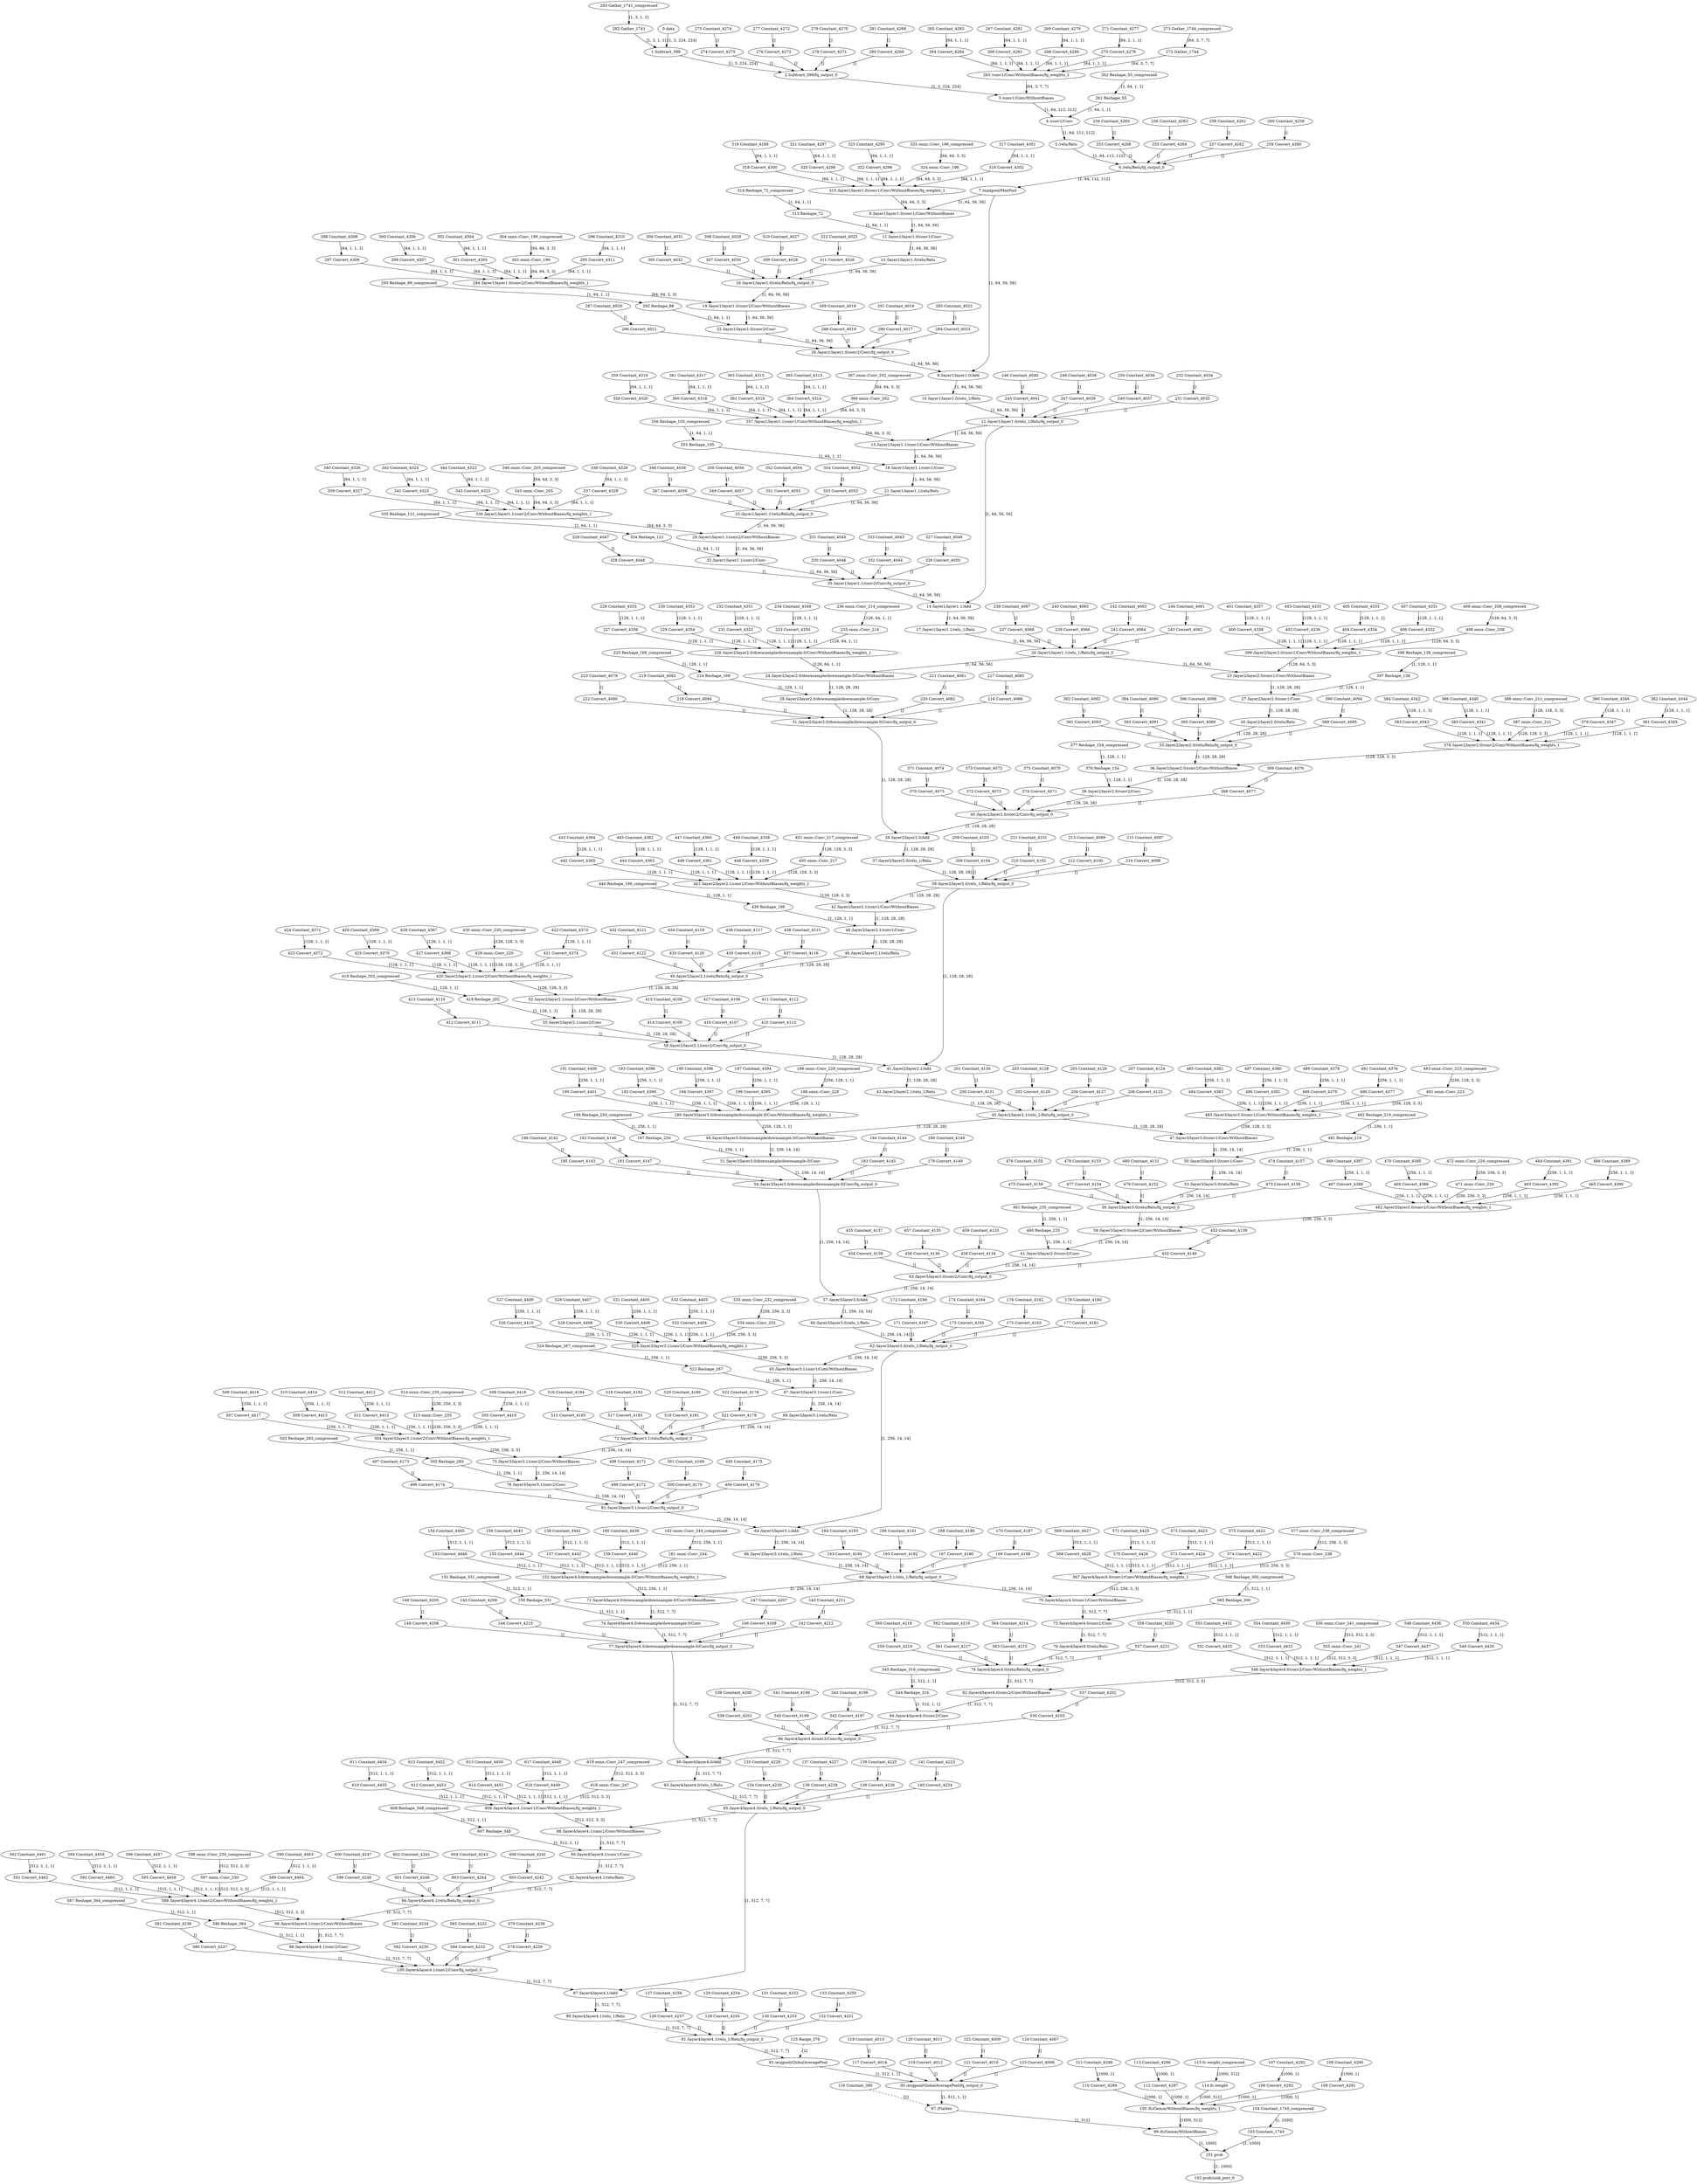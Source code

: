 strict digraph  {
"0 data" [id=0, type=Parameter];
"1 Subtract_399" [id=1, type=Subtract];
"2 Subtract_399/fq_output_0" [id=2, type=FakeQuantize];
"3 /conv1/Conv/WithoutBiases" [id=3, type=Convolution];
"4 /conv1/Conv" [id=4, type=Add];
"5 /relu/Relu" [id=5, type=Relu];
"6 /relu/Relu/fq_output_0" [id=6, type=FakeQuantize];
"7 /maxpool/MaxPool" [id=7, type=MaxPool];
"8 /layer1/layer1.0/Add" [id=8, type=Add];
"9 /layer1/layer1.0/conv1/Conv/WithoutBiases" [id=9, type=Convolution];
"10 /layer1/layer1.0/relu_1/Relu" [id=10, type=Relu];
"11 /layer1/layer1.0/conv1/Conv" [id=11, type=Add];
"12 /layer1/layer1.0/relu_1/Relu/fq_output_0" [id=12, type=FakeQuantize];
"13 /layer1/layer1.0/relu/Relu" [id=13, type=Relu];
"14 /layer1/layer1.1/Add" [id=14, type=Add];
"15 /layer1/layer1.1/conv1/Conv/WithoutBiases" [id=15, type=Convolution];
"16 /layer1/layer1.0/relu/Relu/fq_output_0" [id=16, type=FakeQuantize];
"17 /layer1/layer1.1/relu_1/Relu" [id=17, type=Relu];
"18 /layer1/layer1.1/conv1/Conv" [id=18, type=Add];
"19 /layer1/layer1.0/conv2/Conv/WithoutBiases" [id=19, type=Convolution];
"20 /layer1/layer1.1/relu_1/Relu/fq_output_0" [id=20, type=FakeQuantize];
"21 /layer1/layer1.1/relu/Relu" [id=21, type=Relu];
"22 /layer1/layer1.0/conv2/Conv" [id=22, type=Add];
"23 /layer2/layer2.0/conv1/Conv/WithoutBiases" [id=23, type=Convolution];
"24 /layer2/layer2.0/downsample/downsample.0/Conv/WithoutBiases" [id=24, type=Convolution];
"25 /layer1/layer1.1/relu/Relu/fq_output_0" [id=25, type=FakeQuantize];
"26 /layer1/layer1.0/conv2/Conv/fq_output_0" [id=26, type=FakeQuantize];
"27 /layer2/layer2.0/conv1/Conv" [id=27, type=Add];
"28 /layer2/layer2.0/downsample/downsample.0/Conv" [id=28, type=Add];
"29 /layer1/layer1.1/conv2/Conv/WithoutBiases" [id=29, type=Convolution];
"30 /layer2/layer2.0/relu/Relu" [id=30, type=Relu];
"31 /layer2/layer2.0/downsample/downsample.0/Conv/fq_output_0" [id=31, type=FakeQuantize];
"32 /layer1/layer1.1/conv2/Conv" [id=32, type=Add];
"33 /layer2/layer2.0/relu/Relu/fq_output_0" [id=33, type=FakeQuantize];
"34 /layer2/layer2.0/Add" [id=34, type=Add];
"35 /layer1/layer1.1/conv2/Conv/fq_output_0" [id=35, type=FakeQuantize];
"36 /layer2/layer2.0/conv2/Conv/WithoutBiases" [id=36, type=Convolution];
"37 /layer2/layer2.0/relu_1/Relu" [id=37, type=Relu];
"38 /layer2/layer2.0/conv2/Conv" [id=38, type=Add];
"39 /layer2/layer2.0/relu_1/Relu/fq_output_0" [id=39, type=FakeQuantize];
"40 /layer2/layer2.0/conv2/Conv/fq_output_0" [id=40, type=FakeQuantize];
"41 /layer2/layer2.1/Add" [id=41, type=Add];
"42 /layer2/layer2.1/conv1/Conv/WithoutBiases" [id=42, type=Convolution];
"43 /layer2/layer2.1/relu_1/Relu" [id=43, type=Relu];
"44 /layer2/layer2.1/conv1/Conv" [id=44, type=Add];
"45 /layer2/layer2.1/relu_1/Relu/fq_output_0" [id=45, type=FakeQuantize];
"46 /layer2/layer2.1/relu/Relu" [id=46, type=Relu];
"47 /layer3/layer3.0/conv1/Conv/WithoutBiases" [id=47, type=Convolution];
"48 /layer3/layer3.0/downsample/downsample.0/Conv/WithoutBiases" [id=48, type=Convolution];
"49 /layer2/layer2.1/relu/Relu/fq_output_0" [id=49, type=FakeQuantize];
"50 /layer3/layer3.0/conv1/Conv" [id=50, type=Add];
"51 /layer3/layer3.0/downsample/downsample.0/Conv" [id=51, type=Add];
"52 /layer2/layer2.1/conv2/Conv/WithoutBiases" [id=52, type=Convolution];
"53 /layer3/layer3.0/relu/Relu" [id=53, type=Relu];
"54 /layer3/layer3.0/downsample/downsample.0/Conv/fq_output_0" [id=54, type=FakeQuantize];
"55 /layer2/layer2.1/conv2/Conv" [id=55, type=Add];
"56 /layer3/layer3.0/relu/Relu/fq_output_0" [id=56, type=FakeQuantize];
"57 /layer3/layer3.0/Add" [id=57, type=Add];
"58 /layer2/layer2.1/conv2/Conv/fq_output_0" [id=58, type=FakeQuantize];
"59 /layer3/layer3.0/conv2/Conv/WithoutBiases" [id=59, type=Convolution];
"60 /layer3/layer3.0/relu_1/Relu" [id=60, type=Relu];
"61 /layer3/layer3.0/conv2/Conv" [id=61, type=Add];
"62 /layer3/layer3.0/relu_1/Relu/fq_output_0" [id=62, type=FakeQuantize];
"63 /layer3/layer3.0/conv2/Conv/fq_output_0" [id=63, type=FakeQuantize];
"64 /layer3/layer3.1/Add" [id=64, type=Add];
"65 /layer3/layer3.1/conv1/Conv/WithoutBiases" [id=65, type=Convolution];
"66 /layer3/layer3.1/relu_1/Relu" [id=66, type=Relu];
"67 /layer3/layer3.1/conv1/Conv" [id=67, type=Add];
"68 /layer3/layer3.1/relu_1/Relu/fq_output_0" [id=68, type=FakeQuantize];
"69 /layer3/layer3.1/relu/Relu" [id=69, type=Relu];
"70 /layer4/layer4.0/conv1/Conv/WithoutBiases" [id=70, type=Convolution];
"71 /layer4/layer4.0/downsample/downsample.0/Conv/WithoutBiases" [id=71, type=Convolution];
"72 /layer3/layer3.1/relu/Relu/fq_output_0" [id=72, type=FakeQuantize];
"73 /layer4/layer4.0/conv1/Conv" [id=73, type=Add];
"74 /layer4/layer4.0/downsample/downsample.0/Conv" [id=74, type=Add];
"75 /layer3/layer3.1/conv2/Conv/WithoutBiases" [id=75, type=Convolution];
"76 /layer4/layer4.0/relu/Relu" [id=76, type=Relu];
"77 /layer4/layer4.0/downsample/downsample.0/Conv/fq_output_0" [id=77, type=FakeQuantize];
"78 /layer3/layer3.1/conv2/Conv" [id=78, type=Add];
"79 /layer4/layer4.0/relu/Relu/fq_output_0" [id=79, type=FakeQuantize];
"80 /layer4/layer4.0/Add" [id=80, type=Add];
"81 /layer3/layer3.1/conv2/Conv/fq_output_0" [id=81, type=FakeQuantize];
"82 /layer4/layer4.0/conv2/Conv/WithoutBiases" [id=82, type=Convolution];
"83 /layer4/layer4.0/relu_1/Relu" [id=83, type=Relu];
"84 /layer4/layer4.0/conv2/Conv" [id=84, type=Add];
"85 /layer4/layer4.0/relu_1/Relu/fq_output_0" [id=85, type=FakeQuantize];
"86 /layer4/layer4.0/conv2/Conv/fq_output_0" [id=86, type=FakeQuantize];
"87 /layer4/layer4.1/Add" [id=87, type=Add];
"88 /layer4/layer4.1/conv1/Conv/WithoutBiases" [id=88, type=Convolution];
"89 /layer4/layer4.1/relu_1/Relu" [id=89, type=Relu];
"90 /layer4/layer4.1/conv1/Conv" [id=90, type=Add];
"91 /layer4/layer4.1/relu_1/Relu/fq_output_0" [id=91, type=FakeQuantize];
"92 /layer4/layer4.1/relu/Relu" [id=92, type=Relu];
"93 /avgpool/GlobalAveragePool" [id=93, type=ReduceMean];
"94 /layer4/layer4.1/relu/Relu/fq_output_0" [id=94, type=FakeQuantize];
"95 /avgpool/GlobalAveragePool/fq_output_0" [id=95, type=FakeQuantize];
"96 /layer4/layer4.1/conv2/Conv/WithoutBiases" [id=96, type=Convolution];
"97 /Flatten" [id=97, type=Reshape];
"98 /layer4/layer4.1/conv2/Conv" [id=98, type=Add];
"99 /fc/Gemm/WithoutBiases" [id=99, type=MatMul];
"100 /layer4/layer4.1/conv2/Conv/fq_output_0" [id=100, type=FakeQuantize];
"101 prob" [id=101, type=Add];
"102 prob/sink_port_0" [id=102, type=Result];
"103 Constant_1745" [id=103, type=Convert];
"104 Constant_1745_compressed" [id=104, type=Constant];
"105 /fc/Gemm/WithoutBiases/fq_weights_1" [id=105, type=FakeQuantize];
"106 Convert_4293" [id=106, type=Convert];
"107 Constant_4292" [id=107, type=Constant];
"108 Convert_4291" [id=108, type=Convert];
"109 Constant_4290" [id=109, type=Constant];
"110 Convert_4289" [id=110, type=Convert];
"111 Constant_4288" [id=111, type=Constant];
"112 Convert_4287" [id=112, type=Convert];
"113 Constant_4286" [id=113, type=Constant];
"114 fc.weight" [id=114, type=Convert];
"115 fc.weight_compressed" [id=115, type=Constant];
"116 Constant_380" [id=116, type=Constant];
"117 Convert_4014" [id=117, type=Convert];
"118 Constant_4013" [id=118, type=Constant];
"119 Convert_4012" [id=119, type=Convert];
"120 Constant_4011" [id=120, type=Constant];
"121 Convert_4010" [id=121, type=Convert];
"122 Constant_4009" [id=122, type=Constant];
"123 Convert_4008" [id=123, type=Convert];
"124 Constant_4007" [id=124, type=Constant];
"125 Range_376" [id=125, type=Constant];
"126 Convert_4257" [id=126, type=Convert];
"127 Constant_4256" [id=127, type=Constant];
"128 Convert_4255" [id=128, type=Convert];
"129 Constant_4254" [id=129, type=Constant];
"130 Convert_4253" [id=130, type=Convert];
"131 Constant_4252" [id=131, type=Constant];
"132 Convert_4251" [id=132, type=Convert];
"133 Constant_4250" [id=133, type=Constant];
"134 Convert_4230" [id=134, type=Convert];
"135 Constant_4229" [id=135, type=Constant];
"136 Convert_4228" [id=136, type=Convert];
"137 Constant_4227" [id=137, type=Constant];
"138 Convert_4226" [id=138, type=Convert];
"139 Constant_4225" [id=139, type=Constant];
"140 Convert_4224" [id=140, type=Convert];
"141 Constant_4223" [id=141, type=Constant];
"142 Convert_4212" [id=142, type=Convert];
"143 Constant_4211" [id=143, type=Constant];
"144 Convert_4210" [id=144, type=Convert];
"145 Constant_4209" [id=145, type=Constant];
"146 Convert_4208" [id=146, type=Convert];
"147 Constant_4207" [id=147, type=Constant];
"148 Convert_4206" [id=148, type=Convert];
"149 Constant_4205" [id=149, type=Constant];
"150 Reshape_331" [id=150, type=Convert];
"151 Reshape_331_compressed" [id=151, type=Constant];
"152 /layer4/layer4.0/downsample/downsample.0/Conv/WithoutBiases/fq_weights_1" [id=152, type=FakeQuantize];
"153 Convert_4446" [id=153, type=Convert];
"154 Constant_4445" [id=154, type=Constant];
"155 Convert_4444" [id=155, type=Convert];
"156 Constant_4443" [id=156, type=Constant];
"157 Convert_4442" [id=157, type=Convert];
"158 Constant_4441" [id=158, type=Constant];
"159 Convert_4440" [id=159, type=Convert];
"160 Constant_4439" [id=160, type=Constant];
"161 onnx^^Conv_244" [id=161, label="161 onnx::Conv_244", type=Convert];
"162 onnx^^Conv_244_compressed" [id=162, label="162 onnx::Conv_244_compressed", type=Constant];
"163 Convert_4194" [id=163, type=Convert];
"164 Constant_4193" [id=164, type=Constant];
"165 Convert_4192" [id=165, type=Convert];
"166 Constant_4191" [id=166, type=Constant];
"167 Convert_4190" [id=167, type=Convert];
"168 Constant_4189" [id=168, type=Constant];
"169 Convert_4188" [id=169, type=Convert];
"170 Constant_4187" [id=170, type=Constant];
"171 Convert_4167" [id=171, type=Convert];
"172 Constant_4166" [id=172, type=Constant];
"173 Convert_4165" [id=173, type=Convert];
"174 Constant_4164" [id=174, type=Constant];
"175 Convert_4163" [id=175, type=Convert];
"176 Constant_4162" [id=176, type=Constant];
"177 Convert_4161" [id=177, type=Convert];
"178 Constant_4160" [id=178, type=Constant];
"179 Convert_4149" [id=179, type=Convert];
"180 Constant_4148" [id=180, type=Constant];
"181 Convert_4147" [id=181, type=Convert];
"182 Constant_4146" [id=182, type=Constant];
"183 Convert_4145" [id=183, type=Convert];
"184 Constant_4144" [id=184, type=Constant];
"185 Convert_4143" [id=185, type=Convert];
"186 Constant_4142" [id=186, type=Constant];
"187 Reshape_250" [id=187, type=Convert];
"188 Reshape_250_compressed" [id=188, type=Constant];
"189 /layer3/layer3.0/downsample/downsample.0/Conv/WithoutBiases/fq_weights_1" [id=189, type=FakeQuantize];
"190 Convert_4401" [id=190, type=Convert];
"191 Constant_4400" [id=191, type=Constant];
"192 Convert_4399" [id=192, type=Convert];
"193 Constant_4398" [id=193, type=Constant];
"194 Convert_4397" [id=194, type=Convert];
"195 Constant_4396" [id=195, type=Constant];
"196 Convert_4395" [id=196, type=Convert];
"197 Constant_4394" [id=197, type=Constant];
"198 onnx^^Conv_229" [id=198, label="198 onnx::Conv_229", type=Convert];
"199 onnx^^Conv_229_compressed" [id=199, label="199 onnx::Conv_229_compressed", type=Constant];
"200 Convert_4131" [id=200, type=Convert];
"201 Constant_4130" [id=201, type=Constant];
"202 Convert_4129" [id=202, type=Convert];
"203 Constant_4128" [id=203, type=Constant];
"204 Convert_4127" [id=204, type=Convert];
"205 Constant_4126" [id=205, type=Constant];
"206 Convert_4125" [id=206, type=Convert];
"207 Constant_4124" [id=207, type=Constant];
"208 Convert_4104" [id=208, type=Convert];
"209 Constant_4103" [id=209, type=Constant];
"210 Convert_4102" [id=210, type=Convert];
"211 Constant_4101" [id=211, type=Constant];
"212 Convert_4100" [id=212, type=Convert];
"213 Constant_4099" [id=213, type=Constant];
"214 Convert_4098" [id=214, type=Convert];
"215 Constant_4097" [id=215, type=Constant];
"216 Convert_4086" [id=216, type=Convert];
"217 Constant_4085" [id=217, type=Constant];
"218 Convert_4084" [id=218, type=Convert];
"219 Constant_4083" [id=219, type=Constant];
"220 Convert_4082" [id=220, type=Convert];
"221 Constant_4081" [id=221, type=Constant];
"222 Convert_4080" [id=222, type=Convert];
"223 Constant_4079" [id=223, type=Constant];
"224 Reshape_169" [id=224, type=Convert];
"225 Reshape_169_compressed" [id=225, type=Constant];
"226 /layer2/layer2.0/downsample/downsample.0/Conv/WithoutBiases/fq_weights_1" [id=226, type=FakeQuantize];
"227 Convert_4356" [id=227, type=Convert];
"228 Constant_4355" [id=228, type=Constant];
"229 Convert_4354" [id=229, type=Convert];
"230 Constant_4353" [id=230, type=Constant];
"231 Convert_4352" [id=231, type=Convert];
"232 Constant_4351" [id=232, type=Constant];
"233 Convert_4350" [id=233, type=Convert];
"234 Constant_4349" [id=234, type=Constant];
"235 onnx^^Conv_214" [id=235, label="235 onnx::Conv_214", type=Convert];
"236 onnx^^Conv_214_compressed" [id=236, label="236 onnx::Conv_214_compressed", type=Constant];
"237 Convert_4068" [id=237, type=Convert];
"238 Constant_4067" [id=238, type=Constant];
"239 Convert_4066" [id=239, type=Convert];
"240 Constant_4065" [id=240, type=Constant];
"241 Convert_4064" [id=241, type=Convert];
"242 Constant_4063" [id=242, type=Constant];
"243 Convert_4062" [id=243, type=Convert];
"244 Constant_4061" [id=244, type=Constant];
"245 Convert_4041" [id=245, type=Convert];
"246 Constant_4040" [id=246, type=Constant];
"247 Convert_4039" [id=247, type=Convert];
"248 Constant_4038" [id=248, type=Constant];
"249 Convert_4037" [id=249, type=Convert];
"250 Constant_4036" [id=250, type=Constant];
"251 Convert_4035" [id=251, type=Convert];
"252 Constant_4034" [id=252, type=Constant];
"253 Convert_4266" [id=253, type=Convert];
"254 Constant_4265" [id=254, type=Constant];
"255 Convert_4264" [id=255, type=Convert];
"256 Constant_4263" [id=256, type=Constant];
"257 Convert_4262" [id=257, type=Convert];
"258 Constant_4261" [id=258, type=Constant];
"259 Convert_4260" [id=259, type=Convert];
"260 Constant_4259" [id=260, type=Constant];
"261 Reshape_55" [id=261, type=Convert];
"262 Reshape_55_compressed" [id=262, type=Constant];
"263 /conv1/Conv/WithoutBiases/fq_weights_1" [id=263, type=FakeQuantize];
"264 Convert_4284" [id=264, type=Convert];
"265 Constant_4283" [id=265, type=Constant];
"266 Convert_4282" [id=266, type=Convert];
"267 Constant_4281" [id=267, type=Constant];
"268 Convert_4280" [id=268, type=Convert];
"269 Constant_4279" [id=269, type=Constant];
"270 Convert_4278" [id=270, type=Convert];
"271 Constant_4277" [id=271, type=Constant];
"272 Gather_1744" [id=272, type=Convert];
"273 Gather_1744_compressed" [id=273, type=Constant];
"274 Convert_4275" [id=274, type=Convert];
"275 Constant_4274" [id=275, type=Constant];
"276 Convert_4273" [id=276, type=Convert];
"277 Constant_4272" [id=277, type=Constant];
"278 Convert_4271" [id=278, type=Convert];
"279 Constant_4270" [id=279, type=Constant];
"280 Convert_4269" [id=280, type=Convert];
"281 Constant_4268" [id=281, type=Constant];
"282 Gather_1741" [id=282, type=Convert];
"283 Gather_1741_compressed" [id=283, type=Constant];
"284 Convert_4023" [id=284, type=Convert];
"285 Constant_4022" [id=285, type=Constant];
"286 Convert_4021" [id=286, type=Convert];
"287 Constant_4020" [id=287, type=Constant];
"288 Convert_4019" [id=288, type=Convert];
"289 Constant_4018" [id=289, type=Constant];
"290 Convert_4017" [id=290, type=Convert];
"291 Constant_4016" [id=291, type=Constant];
"292 Reshape_88" [id=292, type=Convert];
"293 Reshape_88_compressed" [id=293, type=Constant];
"294 /layer1/layer1.0/conv2/Conv/WithoutBiases/fq_weights_1" [id=294, type=FakeQuantize];
"295 Convert_4311" [id=295, type=Convert];
"296 Constant_4310" [id=296, type=Constant];
"297 Convert_4309" [id=297, type=Convert];
"298 Constant_4308" [id=298, type=Constant];
"299 Convert_4307" [id=299, type=Convert];
"300 Constant_4306" [id=300, type=Constant];
"301 Convert_4305" [id=301, type=Convert];
"302 Constant_4304" [id=302, type=Constant];
"303 onnx^^Conv_199" [id=303, label="303 onnx::Conv_199", type=Convert];
"304 onnx^^Conv_199_compressed" [id=304, label="304 onnx::Conv_199_compressed", type=Constant];
"305 Convert_4032" [id=305, type=Convert];
"306 Constant_4031" [id=306, type=Constant];
"307 Convert_4030" [id=307, type=Convert];
"308 Constant_4029" [id=308, type=Constant];
"309 Convert_4028" [id=309, type=Convert];
"310 Constant_4027" [id=310, type=Constant];
"311 Convert_4026" [id=311, type=Convert];
"312 Constant_4025" [id=312, type=Constant];
"313 Reshape_72" [id=313, type=Convert];
"314 Reshape_72_compressed" [id=314, type=Constant];
"315 /layer1/layer1.0/conv1/Conv/WithoutBiases/fq_weights_1" [id=315, type=FakeQuantize];
"316 Convert_4302" [id=316, type=Convert];
"317 Constant_4301" [id=317, type=Constant];
"318 Convert_4300" [id=318, type=Convert];
"319 Constant_4299" [id=319, type=Constant];
"320 Convert_4298" [id=320, type=Convert];
"321 Constant_4297" [id=321, type=Constant];
"322 Convert_4296" [id=322, type=Convert];
"323 Constant_4295" [id=323, type=Constant];
"324 onnx^^Conv_196" [id=324, label="324 onnx::Conv_196", type=Convert];
"325 onnx^^Conv_196_compressed" [id=325, label="325 onnx::Conv_196_compressed", type=Constant];
"326 Convert_4050" [id=326, type=Convert];
"327 Constant_4049" [id=327, type=Constant];
"328 Convert_4048" [id=328, type=Convert];
"329 Constant_4047" [id=329, type=Constant];
"330 Convert_4046" [id=330, type=Convert];
"331 Constant_4045" [id=331, type=Constant];
"332 Convert_4044" [id=332, type=Convert];
"333 Constant_4043" [id=333, type=Constant];
"334 Reshape_121" [id=334, type=Convert];
"335 Reshape_121_compressed" [id=335, type=Constant];
"336 /layer1/layer1.1/conv2/Conv/WithoutBiases/fq_weights_1" [id=336, type=FakeQuantize];
"337 Convert_4329" [id=337, type=Convert];
"338 Constant_4328" [id=338, type=Constant];
"339 Convert_4327" [id=339, type=Convert];
"340 Constant_4326" [id=340, type=Constant];
"341 Convert_4325" [id=341, type=Convert];
"342 Constant_4324" [id=342, type=Constant];
"343 Convert_4323" [id=343, type=Convert];
"344 Constant_4322" [id=344, type=Constant];
"345 onnx^^Conv_205" [id=345, label="345 onnx::Conv_205", type=Convert];
"346 onnx^^Conv_205_compressed" [id=346, label="346 onnx::Conv_205_compressed", type=Constant];
"347 Convert_4059" [id=347, type=Convert];
"348 Constant_4058" [id=348, type=Constant];
"349 Convert_4057" [id=349, type=Convert];
"350 Constant_4056" [id=350, type=Constant];
"351 Convert_4055" [id=351, type=Convert];
"352 Constant_4054" [id=352, type=Constant];
"353 Convert_4053" [id=353, type=Convert];
"354 Constant_4052" [id=354, type=Constant];
"355 Reshape_105" [id=355, type=Convert];
"356 Reshape_105_compressed" [id=356, type=Constant];
"357 /layer1/layer1.1/conv1/Conv/WithoutBiases/fq_weights_1" [id=357, type=FakeQuantize];
"358 Convert_4320" [id=358, type=Convert];
"359 Constant_4319" [id=359, type=Constant];
"360 Convert_4318" [id=360, type=Convert];
"361 Constant_4317" [id=361, type=Constant];
"362 Convert_4316" [id=362, type=Convert];
"363 Constant_4315" [id=363, type=Constant];
"364 Convert_4314" [id=364, type=Convert];
"365 Constant_4313" [id=365, type=Constant];
"366 onnx^^Conv_202" [id=366, label="366 onnx::Conv_202", type=Convert];
"367 onnx^^Conv_202_compressed" [id=367, label="367 onnx::Conv_202_compressed", type=Constant];
"368 Convert_4077" [id=368, type=Convert];
"369 Constant_4076" [id=369, type=Constant];
"370 Convert_4075" [id=370, type=Convert];
"371 Constant_4074" [id=371, type=Constant];
"372 Convert_4073" [id=372, type=Convert];
"373 Constant_4072" [id=373, type=Constant];
"374 Convert_4071" [id=374, type=Convert];
"375 Constant_4070" [id=375, type=Constant];
"376 Reshape_154" [id=376, type=Convert];
"377 Reshape_154_compressed" [id=377, type=Constant];
"378 /layer2/layer2.0/conv2/Conv/WithoutBiases/fq_weights_1" [id=378, type=FakeQuantize];
"379 Convert_4347" [id=379, type=Convert];
"380 Constant_4346" [id=380, type=Constant];
"381 Convert_4345" [id=381, type=Convert];
"382 Constant_4344" [id=382, type=Constant];
"383 Convert_4343" [id=383, type=Convert];
"384 Constant_4342" [id=384, type=Constant];
"385 Convert_4341" [id=385, type=Convert];
"386 Constant_4340" [id=386, type=Constant];
"387 onnx^^Conv_211" [id=387, label="387 onnx::Conv_211", type=Convert];
"388 onnx^^Conv_211_compressed" [id=388, label="388 onnx::Conv_211_compressed", type=Constant];
"389 Convert_4095" [id=389, type=Convert];
"390 Constant_4094" [id=390, type=Constant];
"391 Convert_4093" [id=391, type=Convert];
"392 Constant_4092" [id=392, type=Constant];
"393 Convert_4091" [id=393, type=Convert];
"394 Constant_4090" [id=394, type=Constant];
"395 Convert_4089" [id=395, type=Convert];
"396 Constant_4088" [id=396, type=Constant];
"397 Reshape_138" [id=397, type=Convert];
"398 Reshape_138_compressed" [id=398, type=Constant];
"399 /layer2/layer2.0/conv1/Conv/WithoutBiases/fq_weights_1" [id=399, type=FakeQuantize];
"400 Convert_4338" [id=400, type=Convert];
"401 Constant_4337" [id=401, type=Constant];
"402 Convert_4336" [id=402, type=Convert];
"403 Constant_4335" [id=403, type=Constant];
"404 Convert_4334" [id=404, type=Convert];
"405 Constant_4333" [id=405, type=Constant];
"406 Convert_4332" [id=406, type=Convert];
"407 Constant_4331" [id=407, type=Constant];
"408 onnx^^Conv_208" [id=408, label="408 onnx::Conv_208", type=Convert];
"409 onnx^^Conv_208_compressed" [id=409, label="409 onnx::Conv_208_compressed", type=Constant];
"410 Convert_4113" [id=410, type=Convert];
"411 Constant_4112" [id=411, type=Constant];
"412 Convert_4111" [id=412, type=Convert];
"413 Constant_4110" [id=413, type=Constant];
"414 Convert_4109" [id=414, type=Convert];
"415 Constant_4108" [id=415, type=Constant];
"416 Convert_4107" [id=416, type=Convert];
"417 Constant_4106" [id=417, type=Constant];
"418 Reshape_202" [id=418, type=Convert];
"419 Reshape_202_compressed" [id=419, type=Constant];
"420 /layer2/layer2.1/conv2/Conv/WithoutBiases/fq_weights_1" [id=420, type=FakeQuantize];
"421 Convert_4374" [id=421, type=Convert];
"422 Constant_4373" [id=422, type=Constant];
"423 Convert_4372" [id=423, type=Convert];
"424 Constant_4371" [id=424, type=Constant];
"425 Convert_4370" [id=425, type=Convert];
"426 Constant_4369" [id=426, type=Constant];
"427 Convert_4368" [id=427, type=Convert];
"428 Constant_4367" [id=428, type=Constant];
"429 onnx^^Conv_220" [id=429, label="429 onnx::Conv_220", type=Convert];
"430 onnx^^Conv_220_compressed" [id=430, label="430 onnx::Conv_220_compressed", type=Constant];
"431 Convert_4122" [id=431, type=Convert];
"432 Constant_4121" [id=432, type=Constant];
"433 Convert_4120" [id=433, type=Convert];
"434 Constant_4119" [id=434, type=Constant];
"435 Convert_4118" [id=435, type=Convert];
"436 Constant_4117" [id=436, type=Constant];
"437 Convert_4116" [id=437, type=Convert];
"438 Constant_4115" [id=438, type=Constant];
"439 Reshape_186" [id=439, type=Convert];
"440 Reshape_186_compressed" [id=440, type=Constant];
"441 /layer2/layer2.1/conv1/Conv/WithoutBiases/fq_weights_1" [id=441, type=FakeQuantize];
"442 Convert_4365" [id=442, type=Convert];
"443 Constant_4364" [id=443, type=Constant];
"444 Convert_4363" [id=444, type=Convert];
"445 Constant_4362" [id=445, type=Constant];
"446 Convert_4361" [id=446, type=Convert];
"447 Constant_4360" [id=447, type=Constant];
"448 Convert_4359" [id=448, type=Convert];
"449 Constant_4358" [id=449, type=Constant];
"450 onnx^^Conv_217" [id=450, label="450 onnx::Conv_217", type=Convert];
"451 onnx^^Conv_217_compressed" [id=451, label="451 onnx::Conv_217_compressed", type=Constant];
"452 Convert_4140" [id=452, type=Convert];
"453 Constant_4139" [id=453, type=Constant];
"454 Convert_4138" [id=454, type=Convert];
"455 Constant_4137" [id=455, type=Constant];
"456 Convert_4136" [id=456, type=Convert];
"457 Constant_4135" [id=457, type=Constant];
"458 Convert_4134" [id=458, type=Convert];
"459 Constant_4133" [id=459, type=Constant];
"460 Reshape_235" [id=460, type=Convert];
"461 Reshape_235_compressed" [id=461, type=Constant];
"462 /layer3/layer3.0/conv2/Conv/WithoutBiases/fq_weights_1" [id=462, type=FakeQuantize];
"463 Convert_4392" [id=463, type=Convert];
"464 Constant_4391" [id=464, type=Constant];
"465 Convert_4390" [id=465, type=Convert];
"466 Constant_4389" [id=466, type=Constant];
"467 Convert_4388" [id=467, type=Convert];
"468 Constant_4387" [id=468, type=Constant];
"469 Convert_4386" [id=469, type=Convert];
"470 Constant_4385" [id=470, type=Constant];
"471 onnx^^Conv_226" [id=471, label="471 onnx::Conv_226", type=Convert];
"472 onnx^^Conv_226_compressed" [id=472, label="472 onnx::Conv_226_compressed", type=Constant];
"473 Convert_4158" [id=473, type=Convert];
"474 Constant_4157" [id=474, type=Constant];
"475 Convert_4156" [id=475, type=Convert];
"476 Constant_4155" [id=476, type=Constant];
"477 Convert_4154" [id=477, type=Convert];
"478 Constant_4153" [id=478, type=Constant];
"479 Convert_4152" [id=479, type=Convert];
"480 Constant_4151" [id=480, type=Constant];
"481 Reshape_219" [id=481, type=Convert];
"482 Reshape_219_compressed" [id=482, type=Constant];
"483 /layer3/layer3.0/conv1/Conv/WithoutBiases/fq_weights_1" [id=483, type=FakeQuantize];
"484 Convert_4383" [id=484, type=Convert];
"485 Constant_4382" [id=485, type=Constant];
"486 Convert_4381" [id=486, type=Convert];
"487 Constant_4380" [id=487, type=Constant];
"488 Convert_4379" [id=488, type=Convert];
"489 Constant_4378" [id=489, type=Constant];
"490 Convert_4377" [id=490, type=Convert];
"491 Constant_4376" [id=491, type=Constant];
"492 onnx^^Conv_223" [id=492, label="492 onnx::Conv_223", type=Convert];
"493 onnx^^Conv_223_compressed" [id=493, label="493 onnx::Conv_223_compressed", type=Constant];
"494 Convert_4176" [id=494, type=Convert];
"495 Constant_4175" [id=495, type=Constant];
"496 Convert_4174" [id=496, type=Convert];
"497 Constant_4173" [id=497, type=Constant];
"498 Convert_4172" [id=498, type=Convert];
"499 Constant_4171" [id=499, type=Constant];
"500 Convert_4170" [id=500, type=Convert];
"501 Constant_4169" [id=501, type=Constant];
"502 Reshape_283" [id=502, type=Convert];
"503 Reshape_283_compressed" [id=503, type=Constant];
"504 /layer3/layer3.1/conv2/Conv/WithoutBiases/fq_weights_1" [id=504, type=FakeQuantize];
"505 Convert_4419" [id=505, type=Convert];
"506 Constant_4418" [id=506, type=Constant];
"507 Convert_4417" [id=507, type=Convert];
"508 Constant_4416" [id=508, type=Constant];
"509 Convert_4415" [id=509, type=Convert];
"510 Constant_4414" [id=510, type=Constant];
"511 Convert_4413" [id=511, type=Convert];
"512 Constant_4412" [id=512, type=Constant];
"513 onnx^^Conv_235" [id=513, label="513 onnx::Conv_235", type=Convert];
"514 onnx^^Conv_235_compressed" [id=514, label="514 onnx::Conv_235_compressed", type=Constant];
"515 Convert_4185" [id=515, type=Convert];
"516 Constant_4184" [id=516, type=Constant];
"517 Convert_4183" [id=517, type=Convert];
"518 Constant_4182" [id=518, type=Constant];
"519 Convert_4181" [id=519, type=Convert];
"520 Constant_4180" [id=520, type=Constant];
"521 Convert_4179" [id=521, type=Convert];
"522 Constant_4178" [id=522, type=Constant];
"523 Reshape_267" [id=523, type=Convert];
"524 Reshape_267_compressed" [id=524, type=Constant];
"525 /layer3/layer3.1/conv1/Conv/WithoutBiases/fq_weights_1" [id=525, type=FakeQuantize];
"526 Convert_4410" [id=526, type=Convert];
"527 Constant_4409" [id=527, type=Constant];
"528 Convert_4408" [id=528, type=Convert];
"529 Constant_4407" [id=529, type=Constant];
"530 Convert_4406" [id=530, type=Convert];
"531 Constant_4405" [id=531, type=Constant];
"532 Convert_4404" [id=532, type=Convert];
"533 Constant_4403" [id=533, type=Constant];
"534 onnx^^Conv_232" [id=534, label="534 onnx::Conv_232", type=Convert];
"535 onnx^^Conv_232_compressed" [id=535, label="535 onnx::Conv_232_compressed", type=Constant];
"536 Convert_4203" [id=536, type=Convert];
"537 Constant_4202" [id=537, type=Constant];
"538 Convert_4201" [id=538, type=Convert];
"539 Constant_4200" [id=539, type=Constant];
"540 Convert_4199" [id=540, type=Convert];
"541 Constant_4198" [id=541, type=Constant];
"542 Convert_4197" [id=542, type=Convert];
"543 Constant_4196" [id=543, type=Constant];
"544 Reshape_316" [id=544, type=Convert];
"545 Reshape_316_compressed" [id=545, type=Constant];
"546 /layer4/layer4.0/conv2/Conv/WithoutBiases/fq_weights_1" [id=546, type=FakeQuantize];
"547 Convert_4437" [id=547, type=Convert];
"548 Constant_4436" [id=548, type=Constant];
"549 Convert_4435" [id=549, type=Convert];
"550 Constant_4434" [id=550, type=Constant];
"551 Convert_4433" [id=551, type=Convert];
"552 Constant_4432" [id=552, type=Constant];
"553 Convert_4431" [id=553, type=Convert];
"554 Constant_4430" [id=554, type=Constant];
"555 onnx^^Conv_241" [id=555, label="555 onnx::Conv_241", type=Convert];
"556 onnx^^Conv_241_compressed" [id=556, label="556 onnx::Conv_241_compressed", type=Constant];
"557 Convert_4221" [id=557, type=Convert];
"558 Constant_4220" [id=558, type=Constant];
"559 Convert_4219" [id=559, type=Convert];
"560 Constant_4218" [id=560, type=Constant];
"561 Convert_4217" [id=561, type=Convert];
"562 Constant_4216" [id=562, type=Constant];
"563 Convert_4215" [id=563, type=Convert];
"564 Constant_4214" [id=564, type=Constant];
"565 Reshape_300" [id=565, type=Convert];
"566 Reshape_300_compressed" [id=566, type=Constant];
"567 /layer4/layer4.0/conv1/Conv/WithoutBiases/fq_weights_1" [id=567, type=FakeQuantize];
"568 Convert_4428" [id=568, type=Convert];
"569 Constant_4427" [id=569, type=Constant];
"570 Convert_4426" [id=570, type=Convert];
"571 Constant_4425" [id=571, type=Constant];
"572 Convert_4424" [id=572, type=Convert];
"573 Constant_4423" [id=573, type=Constant];
"574 Convert_4422" [id=574, type=Convert];
"575 Constant_4421" [id=575, type=Constant];
"576 onnx^^Conv_238" [id=576, label="576 onnx::Conv_238", type=Convert];
"577 onnx^^Conv_238_compressed" [id=577, label="577 onnx::Conv_238_compressed", type=Constant];
"578 Convert_4239" [id=578, type=Convert];
"579 Constant_4238" [id=579, type=Constant];
"580 Convert_4237" [id=580, type=Convert];
"581 Constant_4236" [id=581, type=Constant];
"582 Convert_4235" [id=582, type=Convert];
"583 Constant_4234" [id=583, type=Constant];
"584 Convert_4233" [id=584, type=Convert];
"585 Constant_4232" [id=585, type=Constant];
"586 Reshape_364" [id=586, type=Convert];
"587 Reshape_364_compressed" [id=587, type=Constant];
"588 /layer4/layer4.1/conv2/Conv/WithoutBiases/fq_weights_1" [id=588, type=FakeQuantize];
"589 Convert_4464" [id=589, type=Convert];
"590 Constant_4463" [id=590, type=Constant];
"591 Convert_4462" [id=591, type=Convert];
"592 Constant_4461" [id=592, type=Constant];
"593 Convert_4460" [id=593, type=Convert];
"594 Constant_4459" [id=594, type=Constant];
"595 Convert_4458" [id=595, type=Convert];
"596 Constant_4457" [id=596, type=Constant];
"597 onnx^^Conv_250" [id=597, label="597 onnx::Conv_250", type=Convert];
"598 onnx^^Conv_250_compressed" [id=598, label="598 onnx::Conv_250_compressed", type=Constant];
"599 Convert_4248" [id=599, type=Convert];
"600 Constant_4247" [id=600, type=Constant];
"601 Convert_4246" [id=601, type=Convert];
"602 Constant_4245" [id=602, type=Constant];
"603 Convert_4244" [id=603, type=Convert];
"604 Constant_4243" [id=604, type=Constant];
"605 Convert_4242" [id=605, type=Convert];
"606 Constant_4241" [id=606, type=Constant];
"607 Reshape_348" [id=607, type=Convert];
"608 Reshape_348_compressed" [id=608, type=Constant];
"609 /layer4/layer4.1/conv1/Conv/WithoutBiases/fq_weights_1" [id=609, type=FakeQuantize];
"610 Convert_4455" [id=610, type=Convert];
"611 Constant_4454" [id=611, type=Constant];
"612 Convert_4453" [id=612, type=Convert];
"613 Constant_4452" [id=613, type=Constant];
"614 Convert_4451" [id=614, type=Convert];
"615 Constant_4450" [id=615, type=Constant];
"616 Convert_4449" [id=616, type=Convert];
"617 Constant_4448" [id=617, type=Constant];
"618 onnx^^Conv_247" [id=618, label="618 onnx::Conv_247", type=Convert];
"619 onnx^^Conv_247_compressed" [id=619, label="619 onnx::Conv_247_compressed", type=Constant];
"0 data" -> "1 Subtract_399"  [label="[1, 3, 224, 224]", style=solid];
"1 Subtract_399" -> "2 Subtract_399/fq_output_0"  [label="[1, 3, 224, 224]", style=solid];
"2 Subtract_399/fq_output_0" -> "3 /conv1/Conv/WithoutBiases"  [label="[1, 3, 224, 224]", style=solid];
"3 /conv1/Conv/WithoutBiases" -> "4 /conv1/Conv"  [label="[1, 64, 112, 112]", style=solid];
"4 /conv1/Conv" -> "5 /relu/Relu"  [label="[1, 64, 112, 112]", style=solid];
"5 /relu/Relu" -> "6 /relu/Relu/fq_output_0"  [label="[1, 64, 112, 112]", style=solid];
"6 /relu/Relu/fq_output_0" -> "7 /maxpool/MaxPool"  [label="[1, 64, 112, 112]", style=solid];
"7 /maxpool/MaxPool" -> "8 /layer1/layer1.0/Add"  [label="[1, 64, 56, 56]", style=solid];
"7 /maxpool/MaxPool" -> "9 /layer1/layer1.0/conv1/Conv/WithoutBiases"  [label="[1, 64, 56, 56]", style=solid];
"8 /layer1/layer1.0/Add" -> "10 /layer1/layer1.0/relu_1/Relu"  [label="[1, 64, 56, 56]", style=solid];
"9 /layer1/layer1.0/conv1/Conv/WithoutBiases" -> "11 /layer1/layer1.0/conv1/Conv"  [label="[1, 64, 56, 56]", style=solid];
"10 /layer1/layer1.0/relu_1/Relu" -> "12 /layer1/layer1.0/relu_1/Relu/fq_output_0"  [label="[1, 64, 56, 56]", style=solid];
"11 /layer1/layer1.0/conv1/Conv" -> "13 /layer1/layer1.0/relu/Relu"  [label="[1, 64, 56, 56]", style=solid];
"12 /layer1/layer1.0/relu_1/Relu/fq_output_0" -> "14 /layer1/layer1.1/Add"  [label="[1, 64, 56, 56]", style=solid];
"12 /layer1/layer1.0/relu_1/Relu/fq_output_0" -> "15 /layer1/layer1.1/conv1/Conv/WithoutBiases"  [label="[1, 64, 56, 56]", style=solid];
"13 /layer1/layer1.0/relu/Relu" -> "16 /layer1/layer1.0/relu/Relu/fq_output_0"  [label="[1, 64, 56, 56]", style=solid];
"14 /layer1/layer1.1/Add" -> "17 /layer1/layer1.1/relu_1/Relu"  [label="[1, 64, 56, 56]", style=solid];
"15 /layer1/layer1.1/conv1/Conv/WithoutBiases" -> "18 /layer1/layer1.1/conv1/Conv"  [label="[1, 64, 56, 56]", style=solid];
"16 /layer1/layer1.0/relu/Relu/fq_output_0" -> "19 /layer1/layer1.0/conv2/Conv/WithoutBiases"  [label="[1, 64, 56, 56]", style=solid];
"17 /layer1/layer1.1/relu_1/Relu" -> "20 /layer1/layer1.1/relu_1/Relu/fq_output_0"  [label="[1, 64, 56, 56]", style=solid];
"18 /layer1/layer1.1/conv1/Conv" -> "21 /layer1/layer1.1/relu/Relu"  [label="[1, 64, 56, 56]", style=solid];
"19 /layer1/layer1.0/conv2/Conv/WithoutBiases" -> "22 /layer1/layer1.0/conv2/Conv"  [label="[1, 64, 56, 56]", style=solid];
"20 /layer1/layer1.1/relu_1/Relu/fq_output_0" -> "23 /layer2/layer2.0/conv1/Conv/WithoutBiases"  [label="[1, 64, 56, 56]", style=solid];
"20 /layer1/layer1.1/relu_1/Relu/fq_output_0" -> "24 /layer2/layer2.0/downsample/downsample.0/Conv/WithoutBiases"  [label="[1, 64, 56, 56]", style=solid];
"21 /layer1/layer1.1/relu/Relu" -> "25 /layer1/layer1.1/relu/Relu/fq_output_0"  [label="[1, 64, 56, 56]", style=solid];
"22 /layer1/layer1.0/conv2/Conv" -> "26 /layer1/layer1.0/conv2/Conv/fq_output_0"  [label="[1, 64, 56, 56]", style=solid];
"23 /layer2/layer2.0/conv1/Conv/WithoutBiases" -> "27 /layer2/layer2.0/conv1/Conv"  [label="[1, 128, 28, 28]", style=solid];
"24 /layer2/layer2.0/downsample/downsample.0/Conv/WithoutBiases" -> "28 /layer2/layer2.0/downsample/downsample.0/Conv"  [label="[1, 128, 28, 28]", style=solid];
"25 /layer1/layer1.1/relu/Relu/fq_output_0" -> "29 /layer1/layer1.1/conv2/Conv/WithoutBiases"  [label="[1, 64, 56, 56]", style=solid];
"26 /layer1/layer1.0/conv2/Conv/fq_output_0" -> "8 /layer1/layer1.0/Add"  [label="[1, 64, 56, 56]", style=solid];
"27 /layer2/layer2.0/conv1/Conv" -> "30 /layer2/layer2.0/relu/Relu"  [label="[1, 128, 28, 28]", style=solid];
"28 /layer2/layer2.0/downsample/downsample.0/Conv" -> "31 /layer2/layer2.0/downsample/downsample.0/Conv/fq_output_0"  [label="[1, 128, 28, 28]", style=solid];
"29 /layer1/layer1.1/conv2/Conv/WithoutBiases" -> "32 /layer1/layer1.1/conv2/Conv"  [label="[1, 64, 56, 56]", style=solid];
"30 /layer2/layer2.0/relu/Relu" -> "33 /layer2/layer2.0/relu/Relu/fq_output_0"  [label="[1, 128, 28, 28]", style=solid];
"31 /layer2/layer2.0/downsample/downsample.0/Conv/fq_output_0" -> "34 /layer2/layer2.0/Add"  [label="[1, 128, 28, 28]", style=solid];
"32 /layer1/layer1.1/conv2/Conv" -> "35 /layer1/layer1.1/conv2/Conv/fq_output_0"  [label="[1, 64, 56, 56]", style=solid];
"33 /layer2/layer2.0/relu/Relu/fq_output_0" -> "36 /layer2/layer2.0/conv2/Conv/WithoutBiases"  [label="[1, 128, 28, 28]", style=solid];
"34 /layer2/layer2.0/Add" -> "37 /layer2/layer2.0/relu_1/Relu"  [label="[1, 128, 28, 28]", style=solid];
"35 /layer1/layer1.1/conv2/Conv/fq_output_0" -> "14 /layer1/layer1.1/Add"  [label="[1, 64, 56, 56]", style=solid];
"36 /layer2/layer2.0/conv2/Conv/WithoutBiases" -> "38 /layer2/layer2.0/conv2/Conv"  [label="[1, 128, 28, 28]", style=solid];
"37 /layer2/layer2.0/relu_1/Relu" -> "39 /layer2/layer2.0/relu_1/Relu/fq_output_0"  [label="[1, 128, 28, 28]", style=solid];
"38 /layer2/layer2.0/conv2/Conv" -> "40 /layer2/layer2.0/conv2/Conv/fq_output_0"  [label="[1, 128, 28, 28]", style=solid];
"39 /layer2/layer2.0/relu_1/Relu/fq_output_0" -> "41 /layer2/layer2.1/Add"  [label="[1, 128, 28, 28]", style=solid];
"39 /layer2/layer2.0/relu_1/Relu/fq_output_0" -> "42 /layer2/layer2.1/conv1/Conv/WithoutBiases"  [label="[1, 128, 28, 28]", style=solid];
"40 /layer2/layer2.0/conv2/Conv/fq_output_0" -> "34 /layer2/layer2.0/Add"  [label="[1, 128, 28, 28]", style=solid];
"41 /layer2/layer2.1/Add" -> "43 /layer2/layer2.1/relu_1/Relu"  [label="[1, 128, 28, 28]", style=solid];
"42 /layer2/layer2.1/conv1/Conv/WithoutBiases" -> "44 /layer2/layer2.1/conv1/Conv"  [label="[1, 128, 28, 28]", style=solid];
"43 /layer2/layer2.1/relu_1/Relu" -> "45 /layer2/layer2.1/relu_1/Relu/fq_output_0"  [label="[1, 128, 28, 28]", style=solid];
"44 /layer2/layer2.1/conv1/Conv" -> "46 /layer2/layer2.1/relu/Relu"  [label="[1, 128, 28, 28]", style=solid];
"45 /layer2/layer2.1/relu_1/Relu/fq_output_0" -> "47 /layer3/layer3.0/conv1/Conv/WithoutBiases"  [label="[1, 128, 28, 28]", style=solid];
"45 /layer2/layer2.1/relu_1/Relu/fq_output_0" -> "48 /layer3/layer3.0/downsample/downsample.0/Conv/WithoutBiases"  [label="[1, 128, 28, 28]", style=solid];
"46 /layer2/layer2.1/relu/Relu" -> "49 /layer2/layer2.1/relu/Relu/fq_output_0"  [label="[1, 128, 28, 28]", style=solid];
"47 /layer3/layer3.0/conv1/Conv/WithoutBiases" -> "50 /layer3/layer3.0/conv1/Conv"  [label="[1, 256, 14, 14]", style=solid];
"48 /layer3/layer3.0/downsample/downsample.0/Conv/WithoutBiases" -> "51 /layer3/layer3.0/downsample/downsample.0/Conv"  [label="[1, 256, 14, 14]", style=solid];
"49 /layer2/layer2.1/relu/Relu/fq_output_0" -> "52 /layer2/layer2.1/conv2/Conv/WithoutBiases"  [label="[1, 128, 28, 28]", style=solid];
"50 /layer3/layer3.0/conv1/Conv" -> "53 /layer3/layer3.0/relu/Relu"  [label="[1, 256, 14, 14]", style=solid];
"51 /layer3/layer3.0/downsample/downsample.0/Conv" -> "54 /layer3/layer3.0/downsample/downsample.0/Conv/fq_output_0"  [label="[1, 256, 14, 14]", style=solid];
"52 /layer2/layer2.1/conv2/Conv/WithoutBiases" -> "55 /layer2/layer2.1/conv2/Conv"  [label="[1, 128, 28, 28]", style=solid];
"53 /layer3/layer3.0/relu/Relu" -> "56 /layer3/layer3.0/relu/Relu/fq_output_0"  [label="[1, 256, 14, 14]", style=solid];
"54 /layer3/layer3.0/downsample/downsample.0/Conv/fq_output_0" -> "57 /layer3/layer3.0/Add"  [label="[1, 256, 14, 14]", style=solid];
"55 /layer2/layer2.1/conv2/Conv" -> "58 /layer2/layer2.1/conv2/Conv/fq_output_0"  [label="[1, 128, 28, 28]", style=solid];
"56 /layer3/layer3.0/relu/Relu/fq_output_0" -> "59 /layer3/layer3.0/conv2/Conv/WithoutBiases"  [label="[1, 256, 14, 14]", style=solid];
"57 /layer3/layer3.0/Add" -> "60 /layer3/layer3.0/relu_1/Relu"  [label="[1, 256, 14, 14]", style=solid];
"58 /layer2/layer2.1/conv2/Conv/fq_output_0" -> "41 /layer2/layer2.1/Add"  [label="[1, 128, 28, 28]", style=solid];
"59 /layer3/layer3.0/conv2/Conv/WithoutBiases" -> "61 /layer3/layer3.0/conv2/Conv"  [label="[1, 256, 14, 14]", style=solid];
"60 /layer3/layer3.0/relu_1/Relu" -> "62 /layer3/layer3.0/relu_1/Relu/fq_output_0"  [label="[1, 256, 14, 14]", style=solid];
"61 /layer3/layer3.0/conv2/Conv" -> "63 /layer3/layer3.0/conv2/Conv/fq_output_0"  [label="[1, 256, 14, 14]", style=solid];
"62 /layer3/layer3.0/relu_1/Relu/fq_output_0" -> "64 /layer3/layer3.1/Add"  [label="[1, 256, 14, 14]", style=solid];
"62 /layer3/layer3.0/relu_1/Relu/fq_output_0" -> "65 /layer3/layer3.1/conv1/Conv/WithoutBiases"  [label="[1, 256, 14, 14]", style=solid];
"63 /layer3/layer3.0/conv2/Conv/fq_output_0" -> "57 /layer3/layer3.0/Add"  [label="[1, 256, 14, 14]", style=solid];
"64 /layer3/layer3.1/Add" -> "66 /layer3/layer3.1/relu_1/Relu"  [label="[1, 256, 14, 14]", style=solid];
"65 /layer3/layer3.1/conv1/Conv/WithoutBiases" -> "67 /layer3/layer3.1/conv1/Conv"  [label="[1, 256, 14, 14]", style=solid];
"66 /layer3/layer3.1/relu_1/Relu" -> "68 /layer3/layer3.1/relu_1/Relu/fq_output_0"  [label="[1, 256, 14, 14]", style=solid];
"67 /layer3/layer3.1/conv1/Conv" -> "69 /layer3/layer3.1/relu/Relu"  [label="[1, 256, 14, 14]", style=solid];
"68 /layer3/layer3.1/relu_1/Relu/fq_output_0" -> "70 /layer4/layer4.0/conv1/Conv/WithoutBiases"  [label="[1, 256, 14, 14]", style=solid];
"68 /layer3/layer3.1/relu_1/Relu/fq_output_0" -> "71 /layer4/layer4.0/downsample/downsample.0/Conv/WithoutBiases"  [label="[1, 256, 14, 14]", style=solid];
"69 /layer3/layer3.1/relu/Relu" -> "72 /layer3/layer3.1/relu/Relu/fq_output_0"  [label="[1, 256, 14, 14]", style=solid];
"70 /layer4/layer4.0/conv1/Conv/WithoutBiases" -> "73 /layer4/layer4.0/conv1/Conv"  [label="[1, 512, 7, 7]", style=solid];
"71 /layer4/layer4.0/downsample/downsample.0/Conv/WithoutBiases" -> "74 /layer4/layer4.0/downsample/downsample.0/Conv"  [label="[1, 512, 7, 7]", style=solid];
"72 /layer3/layer3.1/relu/Relu/fq_output_0" -> "75 /layer3/layer3.1/conv2/Conv/WithoutBiases"  [label="[1, 256, 14, 14]", style=solid];
"73 /layer4/layer4.0/conv1/Conv" -> "76 /layer4/layer4.0/relu/Relu"  [label="[1, 512, 7, 7]", style=solid];
"74 /layer4/layer4.0/downsample/downsample.0/Conv" -> "77 /layer4/layer4.0/downsample/downsample.0/Conv/fq_output_0"  [label="[1, 512, 7, 7]", style=solid];
"75 /layer3/layer3.1/conv2/Conv/WithoutBiases" -> "78 /layer3/layer3.1/conv2/Conv"  [label="[1, 256, 14, 14]", style=solid];
"76 /layer4/layer4.0/relu/Relu" -> "79 /layer4/layer4.0/relu/Relu/fq_output_0"  [label="[1, 512, 7, 7]", style=solid];
"77 /layer4/layer4.0/downsample/downsample.0/Conv/fq_output_0" -> "80 /layer4/layer4.0/Add"  [label="[1, 512, 7, 7]", style=solid];
"78 /layer3/layer3.1/conv2/Conv" -> "81 /layer3/layer3.1/conv2/Conv/fq_output_0"  [label="[1, 256, 14, 14]", style=solid];
"79 /layer4/layer4.0/relu/Relu/fq_output_0" -> "82 /layer4/layer4.0/conv2/Conv/WithoutBiases"  [label="[1, 512, 7, 7]", style=solid];
"80 /layer4/layer4.0/Add" -> "83 /layer4/layer4.0/relu_1/Relu"  [label="[1, 512, 7, 7]", style=solid];
"81 /layer3/layer3.1/conv2/Conv/fq_output_0" -> "64 /layer3/layer3.1/Add"  [label="[1, 256, 14, 14]", style=solid];
"82 /layer4/layer4.0/conv2/Conv/WithoutBiases" -> "84 /layer4/layer4.0/conv2/Conv"  [label="[1, 512, 7, 7]", style=solid];
"83 /layer4/layer4.0/relu_1/Relu" -> "85 /layer4/layer4.0/relu_1/Relu/fq_output_0"  [label="[1, 512, 7, 7]", style=solid];
"84 /layer4/layer4.0/conv2/Conv" -> "86 /layer4/layer4.0/conv2/Conv/fq_output_0"  [label="[1, 512, 7, 7]", style=solid];
"85 /layer4/layer4.0/relu_1/Relu/fq_output_0" -> "87 /layer4/layer4.1/Add"  [label="[1, 512, 7, 7]", style=solid];
"85 /layer4/layer4.0/relu_1/Relu/fq_output_0" -> "88 /layer4/layer4.1/conv1/Conv/WithoutBiases"  [label="[1, 512, 7, 7]", style=solid];
"86 /layer4/layer4.0/conv2/Conv/fq_output_0" -> "80 /layer4/layer4.0/Add"  [label="[1, 512, 7, 7]", style=solid];
"87 /layer4/layer4.1/Add" -> "89 /layer4/layer4.1/relu_1/Relu"  [label="[1, 512, 7, 7]", style=solid];
"88 /layer4/layer4.1/conv1/Conv/WithoutBiases" -> "90 /layer4/layer4.1/conv1/Conv"  [label="[1, 512, 7, 7]", style=solid];
"89 /layer4/layer4.1/relu_1/Relu" -> "91 /layer4/layer4.1/relu_1/Relu/fq_output_0"  [label="[1, 512, 7, 7]", style=solid];
"90 /layer4/layer4.1/conv1/Conv" -> "92 /layer4/layer4.1/relu/Relu"  [label="[1, 512, 7, 7]", style=solid];
"91 /layer4/layer4.1/relu_1/Relu/fq_output_0" -> "93 /avgpool/GlobalAveragePool"  [label="[1, 512, 7, 7]", style=solid];
"92 /layer4/layer4.1/relu/Relu" -> "94 /layer4/layer4.1/relu/Relu/fq_output_0"  [label="[1, 512, 7, 7]", style=solid];
"93 /avgpool/GlobalAveragePool" -> "95 /avgpool/GlobalAveragePool/fq_output_0"  [label="[1, 512, 1, 1]", style=solid];
"94 /layer4/layer4.1/relu/Relu/fq_output_0" -> "96 /layer4/layer4.1/conv2/Conv/WithoutBiases"  [label="[1, 512, 7, 7]", style=solid];
"95 /avgpool/GlobalAveragePool/fq_output_0" -> "97 /Flatten"  [label="[1, 512, 1, 1]", style=solid];
"96 /layer4/layer4.1/conv2/Conv/WithoutBiases" -> "98 /layer4/layer4.1/conv2/Conv"  [label="[1, 512, 7, 7]", style=solid];
"97 /Flatten" -> "99 /fc/Gemm/WithoutBiases"  [label="[1, 512]", style=solid];
"98 /layer4/layer4.1/conv2/Conv" -> "100 /layer4/layer4.1/conv2/Conv/fq_output_0"  [label="[1, 512, 7, 7]", style=solid];
"99 /fc/Gemm/WithoutBiases" -> "101 prob"  [label="[1, 1000]", style=solid];
"100 /layer4/layer4.1/conv2/Conv/fq_output_0" -> "87 /layer4/layer4.1/Add"  [label="[1, 512, 7, 7]", style=solid];
"101 prob" -> "102 prob/sink_port_0"  [label="[1, 1000]", style=solid];
"103 Constant_1745" -> "101 prob"  [label="[1, 1000]", style=solid];
"104 Constant_1745_compressed" -> "103 Constant_1745"  [label="[1, 1000]", style=solid];
"105 /fc/Gemm/WithoutBiases/fq_weights_1" -> "99 /fc/Gemm/WithoutBiases"  [label="[1000, 512]", style=solid];
"106 Convert_4293" -> "105 /fc/Gemm/WithoutBiases/fq_weights_1"  [label="[1000, 1]", style=solid];
"107 Constant_4292" -> "106 Convert_4293"  [label="[1000, 1]", style=solid];
"108 Convert_4291" -> "105 /fc/Gemm/WithoutBiases/fq_weights_1"  [label="[1000, 1]", style=solid];
"109 Constant_4290" -> "108 Convert_4291"  [label="[1000, 1]", style=solid];
"110 Convert_4289" -> "105 /fc/Gemm/WithoutBiases/fq_weights_1"  [label="[1000, 1]", style=solid];
"111 Constant_4288" -> "110 Convert_4289"  [label="[1000, 1]", style=solid];
"112 Convert_4287" -> "105 /fc/Gemm/WithoutBiases/fq_weights_1"  [label="[1000, 1]", style=solid];
"113 Constant_4286" -> "112 Convert_4287"  [label="[1000, 1]", style=solid];
"114 fc.weight" -> "105 /fc/Gemm/WithoutBiases/fq_weights_1"  [label="[1000, 512]", style=solid];
"115 fc.weight_compressed" -> "114 fc.weight"  [label="[1000, 512]", style=solid];
"116 Constant_380" -> "97 /Flatten"  [label="[2]", style=dashed];
"117 Convert_4014" -> "95 /avgpool/GlobalAveragePool/fq_output_0"  [label="[]", style=solid];
"118 Constant_4013" -> "117 Convert_4014"  [label="[]", style=solid];
"119 Convert_4012" -> "95 /avgpool/GlobalAveragePool/fq_output_0"  [label="[]", style=solid];
"120 Constant_4011" -> "119 Convert_4012"  [label="[]", style=solid];
"121 Convert_4010" -> "95 /avgpool/GlobalAveragePool/fq_output_0"  [label="[]", style=solid];
"122 Constant_4009" -> "121 Convert_4010"  [label="[]", style=solid];
"123 Convert_4008" -> "95 /avgpool/GlobalAveragePool/fq_output_0"  [label="[]", style=solid];
"124 Constant_4007" -> "123 Convert_4008"  [label="[]", style=solid];
"125 Range_376" -> "93 /avgpool/GlobalAveragePool"  [label="[2]", style=dashed];
"126 Convert_4257" -> "91 /layer4/layer4.1/relu_1/Relu/fq_output_0"  [label="[]", style=solid];
"127 Constant_4256" -> "126 Convert_4257"  [label="[]", style=solid];
"128 Convert_4255" -> "91 /layer4/layer4.1/relu_1/Relu/fq_output_0"  [label="[]", style=solid];
"129 Constant_4254" -> "128 Convert_4255"  [label="[]", style=solid];
"130 Convert_4253" -> "91 /layer4/layer4.1/relu_1/Relu/fq_output_0"  [label="[]", style=solid];
"131 Constant_4252" -> "130 Convert_4253"  [label="[]", style=solid];
"132 Convert_4251" -> "91 /layer4/layer4.1/relu_1/Relu/fq_output_0"  [label="[]", style=solid];
"133 Constant_4250" -> "132 Convert_4251"  [label="[]", style=solid];
"134 Convert_4230" -> "85 /layer4/layer4.0/relu_1/Relu/fq_output_0"  [label="[]", style=solid];
"135 Constant_4229" -> "134 Convert_4230"  [label="[]", style=solid];
"136 Convert_4228" -> "85 /layer4/layer4.0/relu_1/Relu/fq_output_0"  [label="[]", style=solid];
"137 Constant_4227" -> "136 Convert_4228"  [label="[]", style=solid];
"138 Convert_4226" -> "85 /layer4/layer4.0/relu_1/Relu/fq_output_0"  [label="[]", style=solid];
"139 Constant_4225" -> "138 Convert_4226"  [label="[]", style=solid];
"140 Convert_4224" -> "85 /layer4/layer4.0/relu_1/Relu/fq_output_0"  [label="[]", style=solid];
"141 Constant_4223" -> "140 Convert_4224"  [label="[]", style=solid];
"142 Convert_4212" -> "77 /layer4/layer4.0/downsample/downsample.0/Conv/fq_output_0"  [label="[]", style=solid];
"143 Constant_4211" -> "142 Convert_4212"  [label="[]", style=solid];
"144 Convert_4210" -> "77 /layer4/layer4.0/downsample/downsample.0/Conv/fq_output_0"  [label="[]", style=solid];
"145 Constant_4209" -> "144 Convert_4210"  [label="[]", style=solid];
"146 Convert_4208" -> "77 /layer4/layer4.0/downsample/downsample.0/Conv/fq_output_0"  [label="[]", style=solid];
"147 Constant_4207" -> "146 Convert_4208"  [label="[]", style=solid];
"148 Convert_4206" -> "77 /layer4/layer4.0/downsample/downsample.0/Conv/fq_output_0"  [label="[]", style=solid];
"149 Constant_4205" -> "148 Convert_4206"  [label="[]", style=solid];
"150 Reshape_331" -> "74 /layer4/layer4.0/downsample/downsample.0/Conv"  [label="[1, 512, 1, 1]", style=solid];
"151 Reshape_331_compressed" -> "150 Reshape_331"  [label="[1, 512, 1, 1]", style=solid];
"152 /layer4/layer4.0/downsample/downsample.0/Conv/WithoutBiases/fq_weights_1" -> "71 /layer4/layer4.0/downsample/downsample.0/Conv/WithoutBiases"  [label="[512, 256, 1, 1]", style=solid];
"153 Convert_4446" -> "152 /layer4/layer4.0/downsample/downsample.0/Conv/WithoutBiases/fq_weights_1"  [label="[512, 1, 1, 1]", style=solid];
"154 Constant_4445" -> "153 Convert_4446"  [label="[512, 1, 1, 1]", style=solid];
"155 Convert_4444" -> "152 /layer4/layer4.0/downsample/downsample.0/Conv/WithoutBiases/fq_weights_1"  [label="[512, 1, 1, 1]", style=solid];
"156 Constant_4443" -> "155 Convert_4444"  [label="[512, 1, 1, 1]", style=solid];
"157 Convert_4442" -> "152 /layer4/layer4.0/downsample/downsample.0/Conv/WithoutBiases/fq_weights_1"  [label="[512, 1, 1, 1]", style=solid];
"158 Constant_4441" -> "157 Convert_4442"  [label="[512, 1, 1, 1]", style=solid];
"159 Convert_4440" -> "152 /layer4/layer4.0/downsample/downsample.0/Conv/WithoutBiases/fq_weights_1"  [label="[512, 1, 1, 1]", style=solid];
"160 Constant_4439" -> "159 Convert_4440"  [label="[512, 1, 1, 1]", style=solid];
"161 onnx^^Conv_244" -> "152 /layer4/layer4.0/downsample/downsample.0/Conv/WithoutBiases/fq_weights_1"  [label="[512, 256, 1, 1]", style=solid];
"162 onnx^^Conv_244_compressed" -> "161 onnx^^Conv_244"  [label="[512, 256, 1, 1]", style=solid];
"163 Convert_4194" -> "68 /layer3/layer3.1/relu_1/Relu/fq_output_0"  [label="[]", style=solid];
"164 Constant_4193" -> "163 Convert_4194"  [label="[]", style=solid];
"165 Convert_4192" -> "68 /layer3/layer3.1/relu_1/Relu/fq_output_0"  [label="[]", style=solid];
"166 Constant_4191" -> "165 Convert_4192"  [label="[]", style=solid];
"167 Convert_4190" -> "68 /layer3/layer3.1/relu_1/Relu/fq_output_0"  [label="[]", style=solid];
"168 Constant_4189" -> "167 Convert_4190"  [label="[]", style=solid];
"169 Convert_4188" -> "68 /layer3/layer3.1/relu_1/Relu/fq_output_0"  [label="[]", style=solid];
"170 Constant_4187" -> "169 Convert_4188"  [label="[]", style=solid];
"171 Convert_4167" -> "62 /layer3/layer3.0/relu_1/Relu/fq_output_0"  [label="[]", style=solid];
"172 Constant_4166" -> "171 Convert_4167"  [label="[]", style=solid];
"173 Convert_4165" -> "62 /layer3/layer3.0/relu_1/Relu/fq_output_0"  [label="[]", style=solid];
"174 Constant_4164" -> "173 Convert_4165"  [label="[]", style=solid];
"175 Convert_4163" -> "62 /layer3/layer3.0/relu_1/Relu/fq_output_0"  [label="[]", style=solid];
"176 Constant_4162" -> "175 Convert_4163"  [label="[]", style=solid];
"177 Convert_4161" -> "62 /layer3/layer3.0/relu_1/Relu/fq_output_0"  [label="[]", style=solid];
"178 Constant_4160" -> "177 Convert_4161"  [label="[]", style=solid];
"179 Convert_4149" -> "54 /layer3/layer3.0/downsample/downsample.0/Conv/fq_output_0"  [label="[]", style=solid];
"180 Constant_4148" -> "179 Convert_4149"  [label="[]", style=solid];
"181 Convert_4147" -> "54 /layer3/layer3.0/downsample/downsample.0/Conv/fq_output_0"  [label="[]", style=solid];
"182 Constant_4146" -> "181 Convert_4147"  [label="[]", style=solid];
"183 Convert_4145" -> "54 /layer3/layer3.0/downsample/downsample.0/Conv/fq_output_0"  [label="[]", style=solid];
"184 Constant_4144" -> "183 Convert_4145"  [label="[]", style=solid];
"185 Convert_4143" -> "54 /layer3/layer3.0/downsample/downsample.0/Conv/fq_output_0"  [label="[]", style=solid];
"186 Constant_4142" -> "185 Convert_4143"  [label="[]", style=solid];
"187 Reshape_250" -> "51 /layer3/layer3.0/downsample/downsample.0/Conv"  [label="[1, 256, 1, 1]", style=solid];
"188 Reshape_250_compressed" -> "187 Reshape_250"  [label="[1, 256, 1, 1]", style=solid];
"189 /layer3/layer3.0/downsample/downsample.0/Conv/WithoutBiases/fq_weights_1" -> "48 /layer3/layer3.0/downsample/downsample.0/Conv/WithoutBiases"  [label="[256, 128, 1, 1]", style=solid];
"190 Convert_4401" -> "189 /layer3/layer3.0/downsample/downsample.0/Conv/WithoutBiases/fq_weights_1"  [label="[256, 1, 1, 1]", style=solid];
"191 Constant_4400" -> "190 Convert_4401"  [label="[256, 1, 1, 1]", style=solid];
"192 Convert_4399" -> "189 /layer3/layer3.0/downsample/downsample.0/Conv/WithoutBiases/fq_weights_1"  [label="[256, 1, 1, 1]", style=solid];
"193 Constant_4398" -> "192 Convert_4399"  [label="[256, 1, 1, 1]", style=solid];
"194 Convert_4397" -> "189 /layer3/layer3.0/downsample/downsample.0/Conv/WithoutBiases/fq_weights_1"  [label="[256, 1, 1, 1]", style=solid];
"195 Constant_4396" -> "194 Convert_4397"  [label="[256, 1, 1, 1]", style=solid];
"196 Convert_4395" -> "189 /layer3/layer3.0/downsample/downsample.0/Conv/WithoutBiases/fq_weights_1"  [label="[256, 1, 1, 1]", style=solid];
"197 Constant_4394" -> "196 Convert_4395"  [label="[256, 1, 1, 1]", style=solid];
"198 onnx^^Conv_229" -> "189 /layer3/layer3.0/downsample/downsample.0/Conv/WithoutBiases/fq_weights_1"  [label="[256, 128, 1, 1]", style=solid];
"199 onnx^^Conv_229_compressed" -> "198 onnx^^Conv_229"  [label="[256, 128, 1, 1]", style=solid];
"200 Convert_4131" -> "45 /layer2/layer2.1/relu_1/Relu/fq_output_0"  [label="[]", style=solid];
"201 Constant_4130" -> "200 Convert_4131"  [label="[]", style=solid];
"202 Convert_4129" -> "45 /layer2/layer2.1/relu_1/Relu/fq_output_0"  [label="[]", style=solid];
"203 Constant_4128" -> "202 Convert_4129"  [label="[]", style=solid];
"204 Convert_4127" -> "45 /layer2/layer2.1/relu_1/Relu/fq_output_0"  [label="[]", style=solid];
"205 Constant_4126" -> "204 Convert_4127"  [label="[]", style=solid];
"206 Convert_4125" -> "45 /layer2/layer2.1/relu_1/Relu/fq_output_0"  [label="[]", style=solid];
"207 Constant_4124" -> "206 Convert_4125"  [label="[]", style=solid];
"208 Convert_4104" -> "39 /layer2/layer2.0/relu_1/Relu/fq_output_0"  [label="[]", style=solid];
"209 Constant_4103" -> "208 Convert_4104"  [label="[]", style=solid];
"210 Convert_4102" -> "39 /layer2/layer2.0/relu_1/Relu/fq_output_0"  [label="[]", style=solid];
"211 Constant_4101" -> "210 Convert_4102"  [label="[]", style=solid];
"212 Convert_4100" -> "39 /layer2/layer2.0/relu_1/Relu/fq_output_0"  [label="[]", style=solid];
"213 Constant_4099" -> "212 Convert_4100"  [label="[]", style=solid];
"214 Convert_4098" -> "39 /layer2/layer2.0/relu_1/Relu/fq_output_0"  [label="[]", style=solid];
"215 Constant_4097" -> "214 Convert_4098"  [label="[]", style=solid];
"216 Convert_4086" -> "31 /layer2/layer2.0/downsample/downsample.0/Conv/fq_output_0"  [label="[]", style=solid];
"217 Constant_4085" -> "216 Convert_4086"  [label="[]", style=solid];
"218 Convert_4084" -> "31 /layer2/layer2.0/downsample/downsample.0/Conv/fq_output_0"  [label="[]", style=solid];
"219 Constant_4083" -> "218 Convert_4084"  [label="[]", style=solid];
"220 Convert_4082" -> "31 /layer2/layer2.0/downsample/downsample.0/Conv/fq_output_0"  [label="[]", style=solid];
"221 Constant_4081" -> "220 Convert_4082"  [label="[]", style=solid];
"222 Convert_4080" -> "31 /layer2/layer2.0/downsample/downsample.0/Conv/fq_output_0"  [label="[]", style=solid];
"223 Constant_4079" -> "222 Convert_4080"  [label="[]", style=solid];
"224 Reshape_169" -> "28 /layer2/layer2.0/downsample/downsample.0/Conv"  [label="[1, 128, 1, 1]", style=solid];
"225 Reshape_169_compressed" -> "224 Reshape_169"  [label="[1, 128, 1, 1]", style=solid];
"226 /layer2/layer2.0/downsample/downsample.0/Conv/WithoutBiases/fq_weights_1" -> "24 /layer2/layer2.0/downsample/downsample.0/Conv/WithoutBiases"  [label="[128, 64, 1, 1]", style=solid];
"227 Convert_4356" -> "226 /layer2/layer2.0/downsample/downsample.0/Conv/WithoutBiases/fq_weights_1"  [label="[128, 1, 1, 1]", style=solid];
"228 Constant_4355" -> "227 Convert_4356"  [label="[128, 1, 1, 1]", style=solid];
"229 Convert_4354" -> "226 /layer2/layer2.0/downsample/downsample.0/Conv/WithoutBiases/fq_weights_1"  [label="[128, 1, 1, 1]", style=solid];
"230 Constant_4353" -> "229 Convert_4354"  [label="[128, 1, 1, 1]", style=solid];
"231 Convert_4352" -> "226 /layer2/layer2.0/downsample/downsample.0/Conv/WithoutBiases/fq_weights_1"  [label="[128, 1, 1, 1]", style=solid];
"232 Constant_4351" -> "231 Convert_4352"  [label="[128, 1, 1, 1]", style=solid];
"233 Convert_4350" -> "226 /layer2/layer2.0/downsample/downsample.0/Conv/WithoutBiases/fq_weights_1"  [label="[128, 1, 1, 1]", style=solid];
"234 Constant_4349" -> "233 Convert_4350"  [label="[128, 1, 1, 1]", style=solid];
"235 onnx^^Conv_214" -> "226 /layer2/layer2.0/downsample/downsample.0/Conv/WithoutBiases/fq_weights_1"  [label="[128, 64, 1, 1]", style=solid];
"236 onnx^^Conv_214_compressed" -> "235 onnx^^Conv_214"  [label="[128, 64, 1, 1]", style=solid];
"237 Convert_4068" -> "20 /layer1/layer1.1/relu_1/Relu/fq_output_0"  [label="[]", style=solid];
"238 Constant_4067" -> "237 Convert_4068"  [label="[]", style=solid];
"239 Convert_4066" -> "20 /layer1/layer1.1/relu_1/Relu/fq_output_0"  [label="[]", style=solid];
"240 Constant_4065" -> "239 Convert_4066"  [label="[]", style=solid];
"241 Convert_4064" -> "20 /layer1/layer1.1/relu_1/Relu/fq_output_0"  [label="[]", style=solid];
"242 Constant_4063" -> "241 Convert_4064"  [label="[]", style=solid];
"243 Convert_4062" -> "20 /layer1/layer1.1/relu_1/Relu/fq_output_0"  [label="[]", style=solid];
"244 Constant_4061" -> "243 Convert_4062"  [label="[]", style=solid];
"245 Convert_4041" -> "12 /layer1/layer1.0/relu_1/Relu/fq_output_0"  [label="[]", style=solid];
"246 Constant_4040" -> "245 Convert_4041"  [label="[]", style=solid];
"247 Convert_4039" -> "12 /layer1/layer1.0/relu_1/Relu/fq_output_0"  [label="[]", style=solid];
"248 Constant_4038" -> "247 Convert_4039"  [label="[]", style=solid];
"249 Convert_4037" -> "12 /layer1/layer1.0/relu_1/Relu/fq_output_0"  [label="[]", style=solid];
"250 Constant_4036" -> "249 Convert_4037"  [label="[]", style=solid];
"251 Convert_4035" -> "12 /layer1/layer1.0/relu_1/Relu/fq_output_0"  [label="[]", style=solid];
"252 Constant_4034" -> "251 Convert_4035"  [label="[]", style=solid];
"253 Convert_4266" -> "6 /relu/Relu/fq_output_0"  [label="[]", style=solid];
"254 Constant_4265" -> "253 Convert_4266"  [label="[]", style=solid];
"255 Convert_4264" -> "6 /relu/Relu/fq_output_0"  [label="[]", style=solid];
"256 Constant_4263" -> "255 Convert_4264"  [label="[]", style=solid];
"257 Convert_4262" -> "6 /relu/Relu/fq_output_0"  [label="[]", style=solid];
"258 Constant_4261" -> "257 Convert_4262"  [label="[]", style=solid];
"259 Convert_4260" -> "6 /relu/Relu/fq_output_0"  [label="[]", style=solid];
"260 Constant_4259" -> "259 Convert_4260"  [label="[]", style=solid];
"261 Reshape_55" -> "4 /conv1/Conv"  [label="[1, 64, 1, 1]", style=solid];
"262 Reshape_55_compressed" -> "261 Reshape_55"  [label="[1, 64, 1, 1]", style=solid];
"263 /conv1/Conv/WithoutBiases/fq_weights_1" -> "3 /conv1/Conv/WithoutBiases"  [label="[64, 3, 7, 7]", style=solid];
"264 Convert_4284" -> "263 /conv1/Conv/WithoutBiases/fq_weights_1"  [label="[64, 1, 1, 1]", style=solid];
"265 Constant_4283" -> "264 Convert_4284"  [label="[64, 1, 1, 1]", style=solid];
"266 Convert_4282" -> "263 /conv1/Conv/WithoutBiases/fq_weights_1"  [label="[64, 1, 1, 1]", style=solid];
"267 Constant_4281" -> "266 Convert_4282"  [label="[64, 1, 1, 1]", style=solid];
"268 Convert_4280" -> "263 /conv1/Conv/WithoutBiases/fq_weights_1"  [label="[64, 1, 1, 1]", style=solid];
"269 Constant_4279" -> "268 Convert_4280"  [label="[64, 1, 1, 1]", style=solid];
"270 Convert_4278" -> "263 /conv1/Conv/WithoutBiases/fq_weights_1"  [label="[64, 1, 1, 1]", style=solid];
"271 Constant_4277" -> "270 Convert_4278"  [label="[64, 1, 1, 1]", style=solid];
"272 Gather_1744" -> "263 /conv1/Conv/WithoutBiases/fq_weights_1"  [label="[64, 3, 7, 7]", style=solid];
"273 Gather_1744_compressed" -> "272 Gather_1744"  [label="[64, 3, 7, 7]", style=solid];
"274 Convert_4275" -> "2 Subtract_399/fq_output_0"  [label="[]", style=solid];
"275 Constant_4274" -> "274 Convert_4275"  [label="[]", style=solid];
"276 Convert_4273" -> "2 Subtract_399/fq_output_0"  [label="[]", style=solid];
"277 Constant_4272" -> "276 Convert_4273"  [label="[]", style=solid];
"278 Convert_4271" -> "2 Subtract_399/fq_output_0"  [label="[]", style=solid];
"279 Constant_4270" -> "278 Convert_4271"  [label="[]", style=solid];
"280 Convert_4269" -> "2 Subtract_399/fq_output_0"  [label="[]", style=solid];
"281 Constant_4268" -> "280 Convert_4269"  [label="[]", style=solid];
"282 Gather_1741" -> "1 Subtract_399"  [label="[1, 3, 1, 1]", style=solid];
"283 Gather_1741_compressed" -> "282 Gather_1741"  [label="[1, 3, 1, 1]", style=solid];
"284 Convert_4023" -> "26 /layer1/layer1.0/conv2/Conv/fq_output_0"  [label="[]", style=solid];
"285 Constant_4022" -> "284 Convert_4023"  [label="[]", style=solid];
"286 Convert_4021" -> "26 /layer1/layer1.0/conv2/Conv/fq_output_0"  [label="[]", style=solid];
"287 Constant_4020" -> "286 Convert_4021"  [label="[]", style=solid];
"288 Convert_4019" -> "26 /layer1/layer1.0/conv2/Conv/fq_output_0"  [label="[]", style=solid];
"289 Constant_4018" -> "288 Convert_4019"  [label="[]", style=solid];
"290 Convert_4017" -> "26 /layer1/layer1.0/conv2/Conv/fq_output_0"  [label="[]", style=solid];
"291 Constant_4016" -> "290 Convert_4017"  [label="[]", style=solid];
"292 Reshape_88" -> "22 /layer1/layer1.0/conv2/Conv"  [label="[1, 64, 1, 1]", style=solid];
"293 Reshape_88_compressed" -> "292 Reshape_88"  [label="[1, 64, 1, 1]", style=solid];
"294 /layer1/layer1.0/conv2/Conv/WithoutBiases/fq_weights_1" -> "19 /layer1/layer1.0/conv2/Conv/WithoutBiases"  [label="[64, 64, 3, 3]", style=solid];
"295 Convert_4311" -> "294 /layer1/layer1.0/conv2/Conv/WithoutBiases/fq_weights_1"  [label="[64, 1, 1, 1]", style=solid];
"296 Constant_4310" -> "295 Convert_4311"  [label="[64, 1, 1, 1]", style=solid];
"297 Convert_4309" -> "294 /layer1/layer1.0/conv2/Conv/WithoutBiases/fq_weights_1"  [label="[64, 1, 1, 1]", style=solid];
"298 Constant_4308" -> "297 Convert_4309"  [label="[64, 1, 1, 1]", style=solid];
"299 Convert_4307" -> "294 /layer1/layer1.0/conv2/Conv/WithoutBiases/fq_weights_1"  [label="[64, 1, 1, 1]", style=solid];
"300 Constant_4306" -> "299 Convert_4307"  [label="[64, 1, 1, 1]", style=solid];
"301 Convert_4305" -> "294 /layer1/layer1.0/conv2/Conv/WithoutBiases/fq_weights_1"  [label="[64, 1, 1, 1]", style=solid];
"302 Constant_4304" -> "301 Convert_4305"  [label="[64, 1, 1, 1]", style=solid];
"303 onnx^^Conv_199" -> "294 /layer1/layer1.0/conv2/Conv/WithoutBiases/fq_weights_1"  [label="[64, 64, 3, 3]", style=solid];
"304 onnx^^Conv_199_compressed" -> "303 onnx^^Conv_199"  [label="[64, 64, 3, 3]", style=solid];
"305 Convert_4032" -> "16 /layer1/layer1.0/relu/Relu/fq_output_0"  [label="[]", style=solid];
"306 Constant_4031" -> "305 Convert_4032"  [label="[]", style=solid];
"307 Convert_4030" -> "16 /layer1/layer1.0/relu/Relu/fq_output_0"  [label="[]", style=solid];
"308 Constant_4029" -> "307 Convert_4030"  [label="[]", style=solid];
"309 Convert_4028" -> "16 /layer1/layer1.0/relu/Relu/fq_output_0"  [label="[]", style=solid];
"310 Constant_4027" -> "309 Convert_4028"  [label="[]", style=solid];
"311 Convert_4026" -> "16 /layer1/layer1.0/relu/Relu/fq_output_0"  [label="[]", style=solid];
"312 Constant_4025" -> "311 Convert_4026"  [label="[]", style=solid];
"313 Reshape_72" -> "11 /layer1/layer1.0/conv1/Conv"  [label="[1, 64, 1, 1]", style=solid];
"314 Reshape_72_compressed" -> "313 Reshape_72"  [label="[1, 64, 1, 1]", style=solid];
"315 /layer1/layer1.0/conv1/Conv/WithoutBiases/fq_weights_1" -> "9 /layer1/layer1.0/conv1/Conv/WithoutBiases"  [label="[64, 64, 3, 3]", style=solid];
"316 Convert_4302" -> "315 /layer1/layer1.0/conv1/Conv/WithoutBiases/fq_weights_1"  [label="[64, 1, 1, 1]", style=solid];
"317 Constant_4301" -> "316 Convert_4302"  [label="[64, 1, 1, 1]", style=solid];
"318 Convert_4300" -> "315 /layer1/layer1.0/conv1/Conv/WithoutBiases/fq_weights_1"  [label="[64, 1, 1, 1]", style=solid];
"319 Constant_4299" -> "318 Convert_4300"  [label="[64, 1, 1, 1]", style=solid];
"320 Convert_4298" -> "315 /layer1/layer1.0/conv1/Conv/WithoutBiases/fq_weights_1"  [label="[64, 1, 1, 1]", style=solid];
"321 Constant_4297" -> "320 Convert_4298"  [label="[64, 1, 1, 1]", style=solid];
"322 Convert_4296" -> "315 /layer1/layer1.0/conv1/Conv/WithoutBiases/fq_weights_1"  [label="[64, 1, 1, 1]", style=solid];
"323 Constant_4295" -> "322 Convert_4296"  [label="[64, 1, 1, 1]", style=solid];
"324 onnx^^Conv_196" -> "315 /layer1/layer1.0/conv1/Conv/WithoutBiases/fq_weights_1"  [label="[64, 64, 3, 3]", style=solid];
"325 onnx^^Conv_196_compressed" -> "324 onnx^^Conv_196"  [label="[64, 64, 3, 3]", style=solid];
"326 Convert_4050" -> "35 /layer1/layer1.1/conv2/Conv/fq_output_0"  [label="[]", style=solid];
"327 Constant_4049" -> "326 Convert_4050"  [label="[]", style=solid];
"328 Convert_4048" -> "35 /layer1/layer1.1/conv2/Conv/fq_output_0"  [label="[]", style=solid];
"329 Constant_4047" -> "328 Convert_4048"  [label="[]", style=solid];
"330 Convert_4046" -> "35 /layer1/layer1.1/conv2/Conv/fq_output_0"  [label="[]", style=solid];
"331 Constant_4045" -> "330 Convert_4046"  [label="[]", style=solid];
"332 Convert_4044" -> "35 /layer1/layer1.1/conv2/Conv/fq_output_0"  [label="[]", style=solid];
"333 Constant_4043" -> "332 Convert_4044"  [label="[]", style=solid];
"334 Reshape_121" -> "32 /layer1/layer1.1/conv2/Conv"  [label="[1, 64, 1, 1]", style=solid];
"335 Reshape_121_compressed" -> "334 Reshape_121"  [label="[1, 64, 1, 1]", style=solid];
"336 /layer1/layer1.1/conv2/Conv/WithoutBiases/fq_weights_1" -> "29 /layer1/layer1.1/conv2/Conv/WithoutBiases"  [label="[64, 64, 3, 3]", style=solid];
"337 Convert_4329" -> "336 /layer1/layer1.1/conv2/Conv/WithoutBiases/fq_weights_1"  [label="[64, 1, 1, 1]", style=solid];
"338 Constant_4328" -> "337 Convert_4329"  [label="[64, 1, 1, 1]", style=solid];
"339 Convert_4327" -> "336 /layer1/layer1.1/conv2/Conv/WithoutBiases/fq_weights_1"  [label="[64, 1, 1, 1]", style=solid];
"340 Constant_4326" -> "339 Convert_4327"  [label="[64, 1, 1, 1]", style=solid];
"341 Convert_4325" -> "336 /layer1/layer1.1/conv2/Conv/WithoutBiases/fq_weights_1"  [label="[64, 1, 1, 1]", style=solid];
"342 Constant_4324" -> "341 Convert_4325"  [label="[64, 1, 1, 1]", style=solid];
"343 Convert_4323" -> "336 /layer1/layer1.1/conv2/Conv/WithoutBiases/fq_weights_1"  [label="[64, 1, 1, 1]", style=solid];
"344 Constant_4322" -> "343 Convert_4323"  [label="[64, 1, 1, 1]", style=solid];
"345 onnx^^Conv_205" -> "336 /layer1/layer1.1/conv2/Conv/WithoutBiases/fq_weights_1"  [label="[64, 64, 3, 3]", style=solid];
"346 onnx^^Conv_205_compressed" -> "345 onnx^^Conv_205"  [label="[64, 64, 3, 3]", style=solid];
"347 Convert_4059" -> "25 /layer1/layer1.1/relu/Relu/fq_output_0"  [label="[]", style=solid];
"348 Constant_4058" -> "347 Convert_4059"  [label="[]", style=solid];
"349 Convert_4057" -> "25 /layer1/layer1.1/relu/Relu/fq_output_0"  [label="[]", style=solid];
"350 Constant_4056" -> "349 Convert_4057"  [label="[]", style=solid];
"351 Convert_4055" -> "25 /layer1/layer1.1/relu/Relu/fq_output_0"  [label="[]", style=solid];
"352 Constant_4054" -> "351 Convert_4055"  [label="[]", style=solid];
"353 Convert_4053" -> "25 /layer1/layer1.1/relu/Relu/fq_output_0"  [label="[]", style=solid];
"354 Constant_4052" -> "353 Convert_4053"  [label="[]", style=solid];
"355 Reshape_105" -> "18 /layer1/layer1.1/conv1/Conv"  [label="[1, 64, 1, 1]", style=solid];
"356 Reshape_105_compressed" -> "355 Reshape_105"  [label="[1, 64, 1, 1]", style=solid];
"357 /layer1/layer1.1/conv1/Conv/WithoutBiases/fq_weights_1" -> "15 /layer1/layer1.1/conv1/Conv/WithoutBiases"  [label="[64, 64, 3, 3]", style=solid];
"358 Convert_4320" -> "357 /layer1/layer1.1/conv1/Conv/WithoutBiases/fq_weights_1"  [label="[64, 1, 1, 1]", style=solid];
"359 Constant_4319" -> "358 Convert_4320"  [label="[64, 1, 1, 1]", style=solid];
"360 Convert_4318" -> "357 /layer1/layer1.1/conv1/Conv/WithoutBiases/fq_weights_1"  [label="[64, 1, 1, 1]", style=solid];
"361 Constant_4317" -> "360 Convert_4318"  [label="[64, 1, 1, 1]", style=solid];
"362 Convert_4316" -> "357 /layer1/layer1.1/conv1/Conv/WithoutBiases/fq_weights_1"  [label="[64, 1, 1, 1]", style=solid];
"363 Constant_4315" -> "362 Convert_4316"  [label="[64, 1, 1, 1]", style=solid];
"364 Convert_4314" -> "357 /layer1/layer1.1/conv1/Conv/WithoutBiases/fq_weights_1"  [label="[64, 1, 1, 1]", style=solid];
"365 Constant_4313" -> "364 Convert_4314"  [label="[64, 1, 1, 1]", style=solid];
"366 onnx^^Conv_202" -> "357 /layer1/layer1.1/conv1/Conv/WithoutBiases/fq_weights_1"  [label="[64, 64, 3, 3]", style=solid];
"367 onnx^^Conv_202_compressed" -> "366 onnx^^Conv_202"  [label="[64, 64, 3, 3]", style=solid];
"368 Convert_4077" -> "40 /layer2/layer2.0/conv2/Conv/fq_output_0"  [label="[]", style=solid];
"369 Constant_4076" -> "368 Convert_4077"  [label="[]", style=solid];
"370 Convert_4075" -> "40 /layer2/layer2.0/conv2/Conv/fq_output_0"  [label="[]", style=solid];
"371 Constant_4074" -> "370 Convert_4075"  [label="[]", style=solid];
"372 Convert_4073" -> "40 /layer2/layer2.0/conv2/Conv/fq_output_0"  [label="[]", style=solid];
"373 Constant_4072" -> "372 Convert_4073"  [label="[]", style=solid];
"374 Convert_4071" -> "40 /layer2/layer2.0/conv2/Conv/fq_output_0"  [label="[]", style=solid];
"375 Constant_4070" -> "374 Convert_4071"  [label="[]", style=solid];
"376 Reshape_154" -> "38 /layer2/layer2.0/conv2/Conv"  [label="[1, 128, 1, 1]", style=solid];
"377 Reshape_154_compressed" -> "376 Reshape_154"  [label="[1, 128, 1, 1]", style=solid];
"378 /layer2/layer2.0/conv2/Conv/WithoutBiases/fq_weights_1" -> "36 /layer2/layer2.0/conv2/Conv/WithoutBiases"  [label="[128, 128, 3, 3]", style=solid];
"379 Convert_4347" -> "378 /layer2/layer2.0/conv2/Conv/WithoutBiases/fq_weights_1"  [label="[128, 1, 1, 1]", style=solid];
"380 Constant_4346" -> "379 Convert_4347"  [label="[128, 1, 1, 1]", style=solid];
"381 Convert_4345" -> "378 /layer2/layer2.0/conv2/Conv/WithoutBiases/fq_weights_1"  [label="[128, 1, 1, 1]", style=solid];
"382 Constant_4344" -> "381 Convert_4345"  [label="[128, 1, 1, 1]", style=solid];
"383 Convert_4343" -> "378 /layer2/layer2.0/conv2/Conv/WithoutBiases/fq_weights_1"  [label="[128, 1, 1, 1]", style=solid];
"384 Constant_4342" -> "383 Convert_4343"  [label="[128, 1, 1, 1]", style=solid];
"385 Convert_4341" -> "378 /layer2/layer2.0/conv2/Conv/WithoutBiases/fq_weights_1"  [label="[128, 1, 1, 1]", style=solid];
"386 Constant_4340" -> "385 Convert_4341"  [label="[128, 1, 1, 1]", style=solid];
"387 onnx^^Conv_211" -> "378 /layer2/layer2.0/conv2/Conv/WithoutBiases/fq_weights_1"  [label="[128, 128, 3, 3]", style=solid];
"388 onnx^^Conv_211_compressed" -> "387 onnx^^Conv_211"  [label="[128, 128, 3, 3]", style=solid];
"389 Convert_4095" -> "33 /layer2/layer2.0/relu/Relu/fq_output_0"  [label="[]", style=solid];
"390 Constant_4094" -> "389 Convert_4095"  [label="[]", style=solid];
"391 Convert_4093" -> "33 /layer2/layer2.0/relu/Relu/fq_output_0"  [label="[]", style=solid];
"392 Constant_4092" -> "391 Convert_4093"  [label="[]", style=solid];
"393 Convert_4091" -> "33 /layer2/layer2.0/relu/Relu/fq_output_0"  [label="[]", style=solid];
"394 Constant_4090" -> "393 Convert_4091"  [label="[]", style=solid];
"395 Convert_4089" -> "33 /layer2/layer2.0/relu/Relu/fq_output_0"  [label="[]", style=solid];
"396 Constant_4088" -> "395 Convert_4089"  [label="[]", style=solid];
"397 Reshape_138" -> "27 /layer2/layer2.0/conv1/Conv"  [label="[1, 128, 1, 1]", style=solid];
"398 Reshape_138_compressed" -> "397 Reshape_138"  [label="[1, 128, 1, 1]", style=solid];
"399 /layer2/layer2.0/conv1/Conv/WithoutBiases/fq_weights_1" -> "23 /layer2/layer2.0/conv1/Conv/WithoutBiases"  [label="[128, 64, 3, 3]", style=solid];
"400 Convert_4338" -> "399 /layer2/layer2.0/conv1/Conv/WithoutBiases/fq_weights_1"  [label="[128, 1, 1, 1]", style=solid];
"401 Constant_4337" -> "400 Convert_4338"  [label="[128, 1, 1, 1]", style=solid];
"402 Convert_4336" -> "399 /layer2/layer2.0/conv1/Conv/WithoutBiases/fq_weights_1"  [label="[128, 1, 1, 1]", style=solid];
"403 Constant_4335" -> "402 Convert_4336"  [label="[128, 1, 1, 1]", style=solid];
"404 Convert_4334" -> "399 /layer2/layer2.0/conv1/Conv/WithoutBiases/fq_weights_1"  [label="[128, 1, 1, 1]", style=solid];
"405 Constant_4333" -> "404 Convert_4334"  [label="[128, 1, 1, 1]", style=solid];
"406 Convert_4332" -> "399 /layer2/layer2.0/conv1/Conv/WithoutBiases/fq_weights_1"  [label="[128, 1, 1, 1]", style=solid];
"407 Constant_4331" -> "406 Convert_4332"  [label="[128, 1, 1, 1]", style=solid];
"408 onnx^^Conv_208" -> "399 /layer2/layer2.0/conv1/Conv/WithoutBiases/fq_weights_1"  [label="[128, 64, 3, 3]", style=solid];
"409 onnx^^Conv_208_compressed" -> "408 onnx^^Conv_208"  [label="[128, 64, 3, 3]", style=solid];
"410 Convert_4113" -> "58 /layer2/layer2.1/conv2/Conv/fq_output_0"  [label="[]", style=solid];
"411 Constant_4112" -> "410 Convert_4113"  [label="[]", style=solid];
"412 Convert_4111" -> "58 /layer2/layer2.1/conv2/Conv/fq_output_0"  [label="[]", style=solid];
"413 Constant_4110" -> "412 Convert_4111"  [label="[]", style=solid];
"414 Convert_4109" -> "58 /layer2/layer2.1/conv2/Conv/fq_output_0"  [label="[]", style=solid];
"415 Constant_4108" -> "414 Convert_4109"  [label="[]", style=solid];
"416 Convert_4107" -> "58 /layer2/layer2.1/conv2/Conv/fq_output_0"  [label="[]", style=solid];
"417 Constant_4106" -> "416 Convert_4107"  [label="[]", style=solid];
"418 Reshape_202" -> "55 /layer2/layer2.1/conv2/Conv"  [label="[1, 128, 1, 1]", style=solid];
"419 Reshape_202_compressed" -> "418 Reshape_202"  [label="[1, 128, 1, 1]", style=solid];
"420 /layer2/layer2.1/conv2/Conv/WithoutBiases/fq_weights_1" -> "52 /layer2/layer2.1/conv2/Conv/WithoutBiases"  [label="[128, 128, 3, 3]", style=solid];
"421 Convert_4374" -> "420 /layer2/layer2.1/conv2/Conv/WithoutBiases/fq_weights_1"  [label="[128, 1, 1, 1]", style=solid];
"422 Constant_4373" -> "421 Convert_4374"  [label="[128, 1, 1, 1]", style=solid];
"423 Convert_4372" -> "420 /layer2/layer2.1/conv2/Conv/WithoutBiases/fq_weights_1"  [label="[128, 1, 1, 1]", style=solid];
"424 Constant_4371" -> "423 Convert_4372"  [label="[128, 1, 1, 1]", style=solid];
"425 Convert_4370" -> "420 /layer2/layer2.1/conv2/Conv/WithoutBiases/fq_weights_1"  [label="[128, 1, 1, 1]", style=solid];
"426 Constant_4369" -> "425 Convert_4370"  [label="[128, 1, 1, 1]", style=solid];
"427 Convert_4368" -> "420 /layer2/layer2.1/conv2/Conv/WithoutBiases/fq_weights_1"  [label="[128, 1, 1, 1]", style=solid];
"428 Constant_4367" -> "427 Convert_4368"  [label="[128, 1, 1, 1]", style=solid];
"429 onnx^^Conv_220" -> "420 /layer2/layer2.1/conv2/Conv/WithoutBiases/fq_weights_1"  [label="[128, 128, 3, 3]", style=solid];
"430 onnx^^Conv_220_compressed" -> "429 onnx^^Conv_220"  [label="[128, 128, 3, 3]", style=solid];
"431 Convert_4122" -> "49 /layer2/layer2.1/relu/Relu/fq_output_0"  [label="[]", style=solid];
"432 Constant_4121" -> "431 Convert_4122"  [label="[]", style=solid];
"433 Convert_4120" -> "49 /layer2/layer2.1/relu/Relu/fq_output_0"  [label="[]", style=solid];
"434 Constant_4119" -> "433 Convert_4120"  [label="[]", style=solid];
"435 Convert_4118" -> "49 /layer2/layer2.1/relu/Relu/fq_output_0"  [label="[]", style=solid];
"436 Constant_4117" -> "435 Convert_4118"  [label="[]", style=solid];
"437 Convert_4116" -> "49 /layer2/layer2.1/relu/Relu/fq_output_0"  [label="[]", style=solid];
"438 Constant_4115" -> "437 Convert_4116"  [label="[]", style=solid];
"439 Reshape_186" -> "44 /layer2/layer2.1/conv1/Conv"  [label="[1, 128, 1, 1]", style=solid];
"440 Reshape_186_compressed" -> "439 Reshape_186"  [label="[1, 128, 1, 1]", style=solid];
"441 /layer2/layer2.1/conv1/Conv/WithoutBiases/fq_weights_1" -> "42 /layer2/layer2.1/conv1/Conv/WithoutBiases"  [label="[128, 128, 3, 3]", style=solid];
"442 Convert_4365" -> "441 /layer2/layer2.1/conv1/Conv/WithoutBiases/fq_weights_1"  [label="[128, 1, 1, 1]", style=solid];
"443 Constant_4364" -> "442 Convert_4365"  [label="[128, 1, 1, 1]", style=solid];
"444 Convert_4363" -> "441 /layer2/layer2.1/conv1/Conv/WithoutBiases/fq_weights_1"  [label="[128, 1, 1, 1]", style=solid];
"445 Constant_4362" -> "444 Convert_4363"  [label="[128, 1, 1, 1]", style=solid];
"446 Convert_4361" -> "441 /layer2/layer2.1/conv1/Conv/WithoutBiases/fq_weights_1"  [label="[128, 1, 1, 1]", style=solid];
"447 Constant_4360" -> "446 Convert_4361"  [label="[128, 1, 1, 1]", style=solid];
"448 Convert_4359" -> "441 /layer2/layer2.1/conv1/Conv/WithoutBiases/fq_weights_1"  [label="[128, 1, 1, 1]", style=solid];
"449 Constant_4358" -> "448 Convert_4359"  [label="[128, 1, 1, 1]", style=solid];
"450 onnx^^Conv_217" -> "441 /layer2/layer2.1/conv1/Conv/WithoutBiases/fq_weights_1"  [label="[128, 128, 3, 3]", style=solid];
"451 onnx^^Conv_217_compressed" -> "450 onnx^^Conv_217"  [label="[128, 128, 3, 3]", style=solid];
"452 Convert_4140" -> "63 /layer3/layer3.0/conv2/Conv/fq_output_0"  [label="[]", style=solid];
"453 Constant_4139" -> "452 Convert_4140"  [label="[]", style=solid];
"454 Convert_4138" -> "63 /layer3/layer3.0/conv2/Conv/fq_output_0"  [label="[]", style=solid];
"455 Constant_4137" -> "454 Convert_4138"  [label="[]", style=solid];
"456 Convert_4136" -> "63 /layer3/layer3.0/conv2/Conv/fq_output_0"  [label="[]", style=solid];
"457 Constant_4135" -> "456 Convert_4136"  [label="[]", style=solid];
"458 Convert_4134" -> "63 /layer3/layer3.0/conv2/Conv/fq_output_0"  [label="[]", style=solid];
"459 Constant_4133" -> "458 Convert_4134"  [label="[]", style=solid];
"460 Reshape_235" -> "61 /layer3/layer3.0/conv2/Conv"  [label="[1, 256, 1, 1]", style=solid];
"461 Reshape_235_compressed" -> "460 Reshape_235"  [label="[1, 256, 1, 1]", style=solid];
"462 /layer3/layer3.0/conv2/Conv/WithoutBiases/fq_weights_1" -> "59 /layer3/layer3.0/conv2/Conv/WithoutBiases"  [label="[256, 256, 3, 3]", style=solid];
"463 Convert_4392" -> "462 /layer3/layer3.0/conv2/Conv/WithoutBiases/fq_weights_1"  [label="[256, 1, 1, 1]", style=solid];
"464 Constant_4391" -> "463 Convert_4392"  [label="[256, 1, 1, 1]", style=solid];
"465 Convert_4390" -> "462 /layer3/layer3.0/conv2/Conv/WithoutBiases/fq_weights_1"  [label="[256, 1, 1, 1]", style=solid];
"466 Constant_4389" -> "465 Convert_4390"  [label="[256, 1, 1, 1]", style=solid];
"467 Convert_4388" -> "462 /layer3/layer3.0/conv2/Conv/WithoutBiases/fq_weights_1"  [label="[256, 1, 1, 1]", style=solid];
"468 Constant_4387" -> "467 Convert_4388"  [label="[256, 1, 1, 1]", style=solid];
"469 Convert_4386" -> "462 /layer3/layer3.0/conv2/Conv/WithoutBiases/fq_weights_1"  [label="[256, 1, 1, 1]", style=solid];
"470 Constant_4385" -> "469 Convert_4386"  [label="[256, 1, 1, 1]", style=solid];
"471 onnx^^Conv_226" -> "462 /layer3/layer3.0/conv2/Conv/WithoutBiases/fq_weights_1"  [label="[256, 256, 3, 3]", style=solid];
"472 onnx^^Conv_226_compressed" -> "471 onnx^^Conv_226"  [label="[256, 256, 3, 3]", style=solid];
"473 Convert_4158" -> "56 /layer3/layer3.0/relu/Relu/fq_output_0"  [label="[]", style=solid];
"474 Constant_4157" -> "473 Convert_4158"  [label="[]", style=solid];
"475 Convert_4156" -> "56 /layer3/layer3.0/relu/Relu/fq_output_0"  [label="[]", style=solid];
"476 Constant_4155" -> "475 Convert_4156"  [label="[]", style=solid];
"477 Convert_4154" -> "56 /layer3/layer3.0/relu/Relu/fq_output_0"  [label="[]", style=solid];
"478 Constant_4153" -> "477 Convert_4154"  [label="[]", style=solid];
"479 Convert_4152" -> "56 /layer3/layer3.0/relu/Relu/fq_output_0"  [label="[]", style=solid];
"480 Constant_4151" -> "479 Convert_4152"  [label="[]", style=solid];
"481 Reshape_219" -> "50 /layer3/layer3.0/conv1/Conv"  [label="[1, 256, 1, 1]", style=solid];
"482 Reshape_219_compressed" -> "481 Reshape_219"  [label="[1, 256, 1, 1]", style=solid];
"483 /layer3/layer3.0/conv1/Conv/WithoutBiases/fq_weights_1" -> "47 /layer3/layer3.0/conv1/Conv/WithoutBiases"  [label="[256, 128, 3, 3]", style=solid];
"484 Convert_4383" -> "483 /layer3/layer3.0/conv1/Conv/WithoutBiases/fq_weights_1"  [label="[256, 1, 1, 1]", style=solid];
"485 Constant_4382" -> "484 Convert_4383"  [label="[256, 1, 1, 1]", style=solid];
"486 Convert_4381" -> "483 /layer3/layer3.0/conv1/Conv/WithoutBiases/fq_weights_1"  [label="[256, 1, 1, 1]", style=solid];
"487 Constant_4380" -> "486 Convert_4381"  [label="[256, 1, 1, 1]", style=solid];
"488 Convert_4379" -> "483 /layer3/layer3.0/conv1/Conv/WithoutBiases/fq_weights_1"  [label="[256, 1, 1, 1]", style=solid];
"489 Constant_4378" -> "488 Convert_4379"  [label="[256, 1, 1, 1]", style=solid];
"490 Convert_4377" -> "483 /layer3/layer3.0/conv1/Conv/WithoutBiases/fq_weights_1"  [label="[256, 1, 1, 1]", style=solid];
"491 Constant_4376" -> "490 Convert_4377"  [label="[256, 1, 1, 1]", style=solid];
"492 onnx^^Conv_223" -> "483 /layer3/layer3.0/conv1/Conv/WithoutBiases/fq_weights_1"  [label="[256, 128, 3, 3]", style=solid];
"493 onnx^^Conv_223_compressed" -> "492 onnx^^Conv_223"  [label="[256, 128, 3, 3]", style=solid];
"494 Convert_4176" -> "81 /layer3/layer3.1/conv2/Conv/fq_output_0"  [label="[]", style=solid];
"495 Constant_4175" -> "494 Convert_4176"  [label="[]", style=solid];
"496 Convert_4174" -> "81 /layer3/layer3.1/conv2/Conv/fq_output_0"  [label="[]", style=solid];
"497 Constant_4173" -> "496 Convert_4174"  [label="[]", style=solid];
"498 Convert_4172" -> "81 /layer3/layer3.1/conv2/Conv/fq_output_0"  [label="[]", style=solid];
"499 Constant_4171" -> "498 Convert_4172"  [label="[]", style=solid];
"500 Convert_4170" -> "81 /layer3/layer3.1/conv2/Conv/fq_output_0"  [label="[]", style=solid];
"501 Constant_4169" -> "500 Convert_4170"  [label="[]", style=solid];
"502 Reshape_283" -> "78 /layer3/layer3.1/conv2/Conv"  [label="[1, 256, 1, 1]", style=solid];
"503 Reshape_283_compressed" -> "502 Reshape_283"  [label="[1, 256, 1, 1]", style=solid];
"504 /layer3/layer3.1/conv2/Conv/WithoutBiases/fq_weights_1" -> "75 /layer3/layer3.1/conv2/Conv/WithoutBiases"  [label="[256, 256, 3, 3]", style=solid];
"505 Convert_4419" -> "504 /layer3/layer3.1/conv2/Conv/WithoutBiases/fq_weights_1"  [label="[256, 1, 1, 1]", style=solid];
"506 Constant_4418" -> "505 Convert_4419"  [label="[256, 1, 1, 1]", style=solid];
"507 Convert_4417" -> "504 /layer3/layer3.1/conv2/Conv/WithoutBiases/fq_weights_1"  [label="[256, 1, 1, 1]", style=solid];
"508 Constant_4416" -> "507 Convert_4417"  [label="[256, 1, 1, 1]", style=solid];
"509 Convert_4415" -> "504 /layer3/layer3.1/conv2/Conv/WithoutBiases/fq_weights_1"  [label="[256, 1, 1, 1]", style=solid];
"510 Constant_4414" -> "509 Convert_4415"  [label="[256, 1, 1, 1]", style=solid];
"511 Convert_4413" -> "504 /layer3/layer3.1/conv2/Conv/WithoutBiases/fq_weights_1"  [label="[256, 1, 1, 1]", style=solid];
"512 Constant_4412" -> "511 Convert_4413"  [label="[256, 1, 1, 1]", style=solid];
"513 onnx^^Conv_235" -> "504 /layer3/layer3.1/conv2/Conv/WithoutBiases/fq_weights_1"  [label="[256, 256, 3, 3]", style=solid];
"514 onnx^^Conv_235_compressed" -> "513 onnx^^Conv_235"  [label="[256, 256, 3, 3]", style=solid];
"515 Convert_4185" -> "72 /layer3/layer3.1/relu/Relu/fq_output_0"  [label="[]", style=solid];
"516 Constant_4184" -> "515 Convert_4185"  [label="[]", style=solid];
"517 Convert_4183" -> "72 /layer3/layer3.1/relu/Relu/fq_output_0"  [label="[]", style=solid];
"518 Constant_4182" -> "517 Convert_4183"  [label="[]", style=solid];
"519 Convert_4181" -> "72 /layer3/layer3.1/relu/Relu/fq_output_0"  [label="[]", style=solid];
"520 Constant_4180" -> "519 Convert_4181"  [label="[]", style=solid];
"521 Convert_4179" -> "72 /layer3/layer3.1/relu/Relu/fq_output_0"  [label="[]", style=solid];
"522 Constant_4178" -> "521 Convert_4179"  [label="[]", style=solid];
"523 Reshape_267" -> "67 /layer3/layer3.1/conv1/Conv"  [label="[1, 256, 1, 1]", style=solid];
"524 Reshape_267_compressed" -> "523 Reshape_267"  [label="[1, 256, 1, 1]", style=solid];
"525 /layer3/layer3.1/conv1/Conv/WithoutBiases/fq_weights_1" -> "65 /layer3/layer3.1/conv1/Conv/WithoutBiases"  [label="[256, 256, 3, 3]", style=solid];
"526 Convert_4410" -> "525 /layer3/layer3.1/conv1/Conv/WithoutBiases/fq_weights_1"  [label="[256, 1, 1, 1]", style=solid];
"527 Constant_4409" -> "526 Convert_4410"  [label="[256, 1, 1, 1]", style=solid];
"528 Convert_4408" -> "525 /layer3/layer3.1/conv1/Conv/WithoutBiases/fq_weights_1"  [label="[256, 1, 1, 1]", style=solid];
"529 Constant_4407" -> "528 Convert_4408"  [label="[256, 1, 1, 1]", style=solid];
"530 Convert_4406" -> "525 /layer3/layer3.1/conv1/Conv/WithoutBiases/fq_weights_1"  [label="[256, 1, 1, 1]", style=solid];
"531 Constant_4405" -> "530 Convert_4406"  [label="[256, 1, 1, 1]", style=solid];
"532 Convert_4404" -> "525 /layer3/layer3.1/conv1/Conv/WithoutBiases/fq_weights_1"  [label="[256, 1, 1, 1]", style=solid];
"533 Constant_4403" -> "532 Convert_4404"  [label="[256, 1, 1, 1]", style=solid];
"534 onnx^^Conv_232" -> "525 /layer3/layer3.1/conv1/Conv/WithoutBiases/fq_weights_1"  [label="[256, 256, 3, 3]", style=solid];
"535 onnx^^Conv_232_compressed" -> "534 onnx^^Conv_232"  [label="[256, 256, 3, 3]", style=solid];
"536 Convert_4203" -> "86 /layer4/layer4.0/conv2/Conv/fq_output_0"  [label="[]", style=solid];
"537 Constant_4202" -> "536 Convert_4203"  [label="[]", style=solid];
"538 Convert_4201" -> "86 /layer4/layer4.0/conv2/Conv/fq_output_0"  [label="[]", style=solid];
"539 Constant_4200" -> "538 Convert_4201"  [label="[]", style=solid];
"540 Convert_4199" -> "86 /layer4/layer4.0/conv2/Conv/fq_output_0"  [label="[]", style=solid];
"541 Constant_4198" -> "540 Convert_4199"  [label="[]", style=solid];
"542 Convert_4197" -> "86 /layer4/layer4.0/conv2/Conv/fq_output_0"  [label="[]", style=solid];
"543 Constant_4196" -> "542 Convert_4197"  [label="[]", style=solid];
"544 Reshape_316" -> "84 /layer4/layer4.0/conv2/Conv"  [label="[1, 512, 1, 1]", style=solid];
"545 Reshape_316_compressed" -> "544 Reshape_316"  [label="[1, 512, 1, 1]", style=solid];
"546 /layer4/layer4.0/conv2/Conv/WithoutBiases/fq_weights_1" -> "82 /layer4/layer4.0/conv2/Conv/WithoutBiases"  [label="[512, 512, 3, 3]", style=solid];
"547 Convert_4437" -> "546 /layer4/layer4.0/conv2/Conv/WithoutBiases/fq_weights_1"  [label="[512, 1, 1, 1]", style=solid];
"548 Constant_4436" -> "547 Convert_4437"  [label="[512, 1, 1, 1]", style=solid];
"549 Convert_4435" -> "546 /layer4/layer4.0/conv2/Conv/WithoutBiases/fq_weights_1"  [label="[512, 1, 1, 1]", style=solid];
"550 Constant_4434" -> "549 Convert_4435"  [label="[512, 1, 1, 1]", style=solid];
"551 Convert_4433" -> "546 /layer4/layer4.0/conv2/Conv/WithoutBiases/fq_weights_1"  [label="[512, 1, 1, 1]", style=solid];
"552 Constant_4432" -> "551 Convert_4433"  [label="[512, 1, 1, 1]", style=solid];
"553 Convert_4431" -> "546 /layer4/layer4.0/conv2/Conv/WithoutBiases/fq_weights_1"  [label="[512, 1, 1, 1]", style=solid];
"554 Constant_4430" -> "553 Convert_4431"  [label="[512, 1, 1, 1]", style=solid];
"555 onnx^^Conv_241" -> "546 /layer4/layer4.0/conv2/Conv/WithoutBiases/fq_weights_1"  [label="[512, 512, 3, 3]", style=solid];
"556 onnx^^Conv_241_compressed" -> "555 onnx^^Conv_241"  [label="[512, 512, 3, 3]", style=solid];
"557 Convert_4221" -> "79 /layer4/layer4.0/relu/Relu/fq_output_0"  [label="[]", style=solid];
"558 Constant_4220" -> "557 Convert_4221"  [label="[]", style=solid];
"559 Convert_4219" -> "79 /layer4/layer4.0/relu/Relu/fq_output_0"  [label="[]", style=solid];
"560 Constant_4218" -> "559 Convert_4219"  [label="[]", style=solid];
"561 Convert_4217" -> "79 /layer4/layer4.0/relu/Relu/fq_output_0"  [label="[]", style=solid];
"562 Constant_4216" -> "561 Convert_4217"  [label="[]", style=solid];
"563 Convert_4215" -> "79 /layer4/layer4.0/relu/Relu/fq_output_0"  [label="[]", style=solid];
"564 Constant_4214" -> "563 Convert_4215"  [label="[]", style=solid];
"565 Reshape_300" -> "73 /layer4/layer4.0/conv1/Conv"  [label="[1, 512, 1, 1]", style=solid];
"566 Reshape_300_compressed" -> "565 Reshape_300"  [label="[1, 512, 1, 1]", style=solid];
"567 /layer4/layer4.0/conv1/Conv/WithoutBiases/fq_weights_1" -> "70 /layer4/layer4.0/conv1/Conv/WithoutBiases"  [label="[512, 256, 3, 3]", style=solid];
"568 Convert_4428" -> "567 /layer4/layer4.0/conv1/Conv/WithoutBiases/fq_weights_1"  [label="[512, 1, 1, 1]", style=solid];
"569 Constant_4427" -> "568 Convert_4428"  [label="[512, 1, 1, 1]", style=solid];
"570 Convert_4426" -> "567 /layer4/layer4.0/conv1/Conv/WithoutBiases/fq_weights_1"  [label="[512, 1, 1, 1]", style=solid];
"571 Constant_4425" -> "570 Convert_4426"  [label="[512, 1, 1, 1]", style=solid];
"572 Convert_4424" -> "567 /layer4/layer4.0/conv1/Conv/WithoutBiases/fq_weights_1"  [label="[512, 1, 1, 1]", style=solid];
"573 Constant_4423" -> "572 Convert_4424"  [label="[512, 1, 1, 1]", style=solid];
"574 Convert_4422" -> "567 /layer4/layer4.0/conv1/Conv/WithoutBiases/fq_weights_1"  [label="[512, 1, 1, 1]", style=solid];
"575 Constant_4421" -> "574 Convert_4422"  [label="[512, 1, 1, 1]", style=solid];
"576 onnx^^Conv_238" -> "567 /layer4/layer4.0/conv1/Conv/WithoutBiases/fq_weights_1"  [label="[512, 256, 3, 3]", style=solid];
"577 onnx^^Conv_238_compressed" -> "576 onnx^^Conv_238"  [label="[512, 256, 3, 3]", style=solid];
"578 Convert_4239" -> "100 /layer4/layer4.1/conv2/Conv/fq_output_0"  [label="[]", style=solid];
"579 Constant_4238" -> "578 Convert_4239"  [label="[]", style=solid];
"580 Convert_4237" -> "100 /layer4/layer4.1/conv2/Conv/fq_output_0"  [label="[]", style=solid];
"581 Constant_4236" -> "580 Convert_4237"  [label="[]", style=solid];
"582 Convert_4235" -> "100 /layer4/layer4.1/conv2/Conv/fq_output_0"  [label="[]", style=solid];
"583 Constant_4234" -> "582 Convert_4235"  [label="[]", style=solid];
"584 Convert_4233" -> "100 /layer4/layer4.1/conv2/Conv/fq_output_0"  [label="[]", style=solid];
"585 Constant_4232" -> "584 Convert_4233"  [label="[]", style=solid];
"586 Reshape_364" -> "98 /layer4/layer4.1/conv2/Conv"  [label="[1, 512, 1, 1]", style=solid];
"587 Reshape_364_compressed" -> "586 Reshape_364"  [label="[1, 512, 1, 1]", style=solid];
"588 /layer4/layer4.1/conv2/Conv/WithoutBiases/fq_weights_1" -> "96 /layer4/layer4.1/conv2/Conv/WithoutBiases"  [label="[512, 512, 3, 3]", style=solid];
"589 Convert_4464" -> "588 /layer4/layer4.1/conv2/Conv/WithoutBiases/fq_weights_1"  [label="[512, 1, 1, 1]", style=solid];
"590 Constant_4463" -> "589 Convert_4464"  [label="[512, 1, 1, 1]", style=solid];
"591 Convert_4462" -> "588 /layer4/layer4.1/conv2/Conv/WithoutBiases/fq_weights_1"  [label="[512, 1, 1, 1]", style=solid];
"592 Constant_4461" -> "591 Convert_4462"  [label="[512, 1, 1, 1]", style=solid];
"593 Convert_4460" -> "588 /layer4/layer4.1/conv2/Conv/WithoutBiases/fq_weights_1"  [label="[512, 1, 1, 1]", style=solid];
"594 Constant_4459" -> "593 Convert_4460"  [label="[512, 1, 1, 1]", style=solid];
"595 Convert_4458" -> "588 /layer4/layer4.1/conv2/Conv/WithoutBiases/fq_weights_1"  [label="[512, 1, 1, 1]", style=solid];
"596 Constant_4457" -> "595 Convert_4458"  [label="[512, 1, 1, 1]", style=solid];
"597 onnx^^Conv_250" -> "588 /layer4/layer4.1/conv2/Conv/WithoutBiases/fq_weights_1"  [label="[512, 512, 3, 3]", style=solid];
"598 onnx^^Conv_250_compressed" -> "597 onnx^^Conv_250"  [label="[512, 512, 3, 3]", style=solid];
"599 Convert_4248" -> "94 /layer4/layer4.1/relu/Relu/fq_output_0"  [label="[]", style=solid];
"600 Constant_4247" -> "599 Convert_4248"  [label="[]", style=solid];
"601 Convert_4246" -> "94 /layer4/layer4.1/relu/Relu/fq_output_0"  [label="[]", style=solid];
"602 Constant_4245" -> "601 Convert_4246"  [label="[]", style=solid];
"603 Convert_4244" -> "94 /layer4/layer4.1/relu/Relu/fq_output_0"  [label="[]", style=solid];
"604 Constant_4243" -> "603 Convert_4244"  [label="[]", style=solid];
"605 Convert_4242" -> "94 /layer4/layer4.1/relu/Relu/fq_output_0"  [label="[]", style=solid];
"606 Constant_4241" -> "605 Convert_4242"  [label="[]", style=solid];
"607 Reshape_348" -> "90 /layer4/layer4.1/conv1/Conv"  [label="[1, 512, 1, 1]", style=solid];
"608 Reshape_348_compressed" -> "607 Reshape_348"  [label="[1, 512, 1, 1]", style=solid];
"609 /layer4/layer4.1/conv1/Conv/WithoutBiases/fq_weights_1" -> "88 /layer4/layer4.1/conv1/Conv/WithoutBiases"  [label="[512, 512, 3, 3]", style=solid];
"610 Convert_4455" -> "609 /layer4/layer4.1/conv1/Conv/WithoutBiases/fq_weights_1"  [label="[512, 1, 1, 1]", style=solid];
"611 Constant_4454" -> "610 Convert_4455"  [label="[512, 1, 1, 1]", style=solid];
"612 Convert_4453" -> "609 /layer4/layer4.1/conv1/Conv/WithoutBiases/fq_weights_1"  [label="[512, 1, 1, 1]", style=solid];
"613 Constant_4452" -> "612 Convert_4453"  [label="[512, 1, 1, 1]", style=solid];
"614 Convert_4451" -> "609 /layer4/layer4.1/conv1/Conv/WithoutBiases/fq_weights_1"  [label="[512, 1, 1, 1]", style=solid];
"615 Constant_4450" -> "614 Convert_4451"  [label="[512, 1, 1, 1]", style=solid];
"616 Convert_4449" -> "609 /layer4/layer4.1/conv1/Conv/WithoutBiases/fq_weights_1"  [label="[512, 1, 1, 1]", style=solid];
"617 Constant_4448" -> "616 Convert_4449"  [label="[512, 1, 1, 1]", style=solid];
"618 onnx^^Conv_247" -> "609 /layer4/layer4.1/conv1/Conv/WithoutBiases/fq_weights_1"  [label="[512, 512, 3, 3]", style=solid];
"619 onnx^^Conv_247_compressed" -> "618 onnx^^Conv_247"  [label="[512, 512, 3, 3]", style=solid];
}
